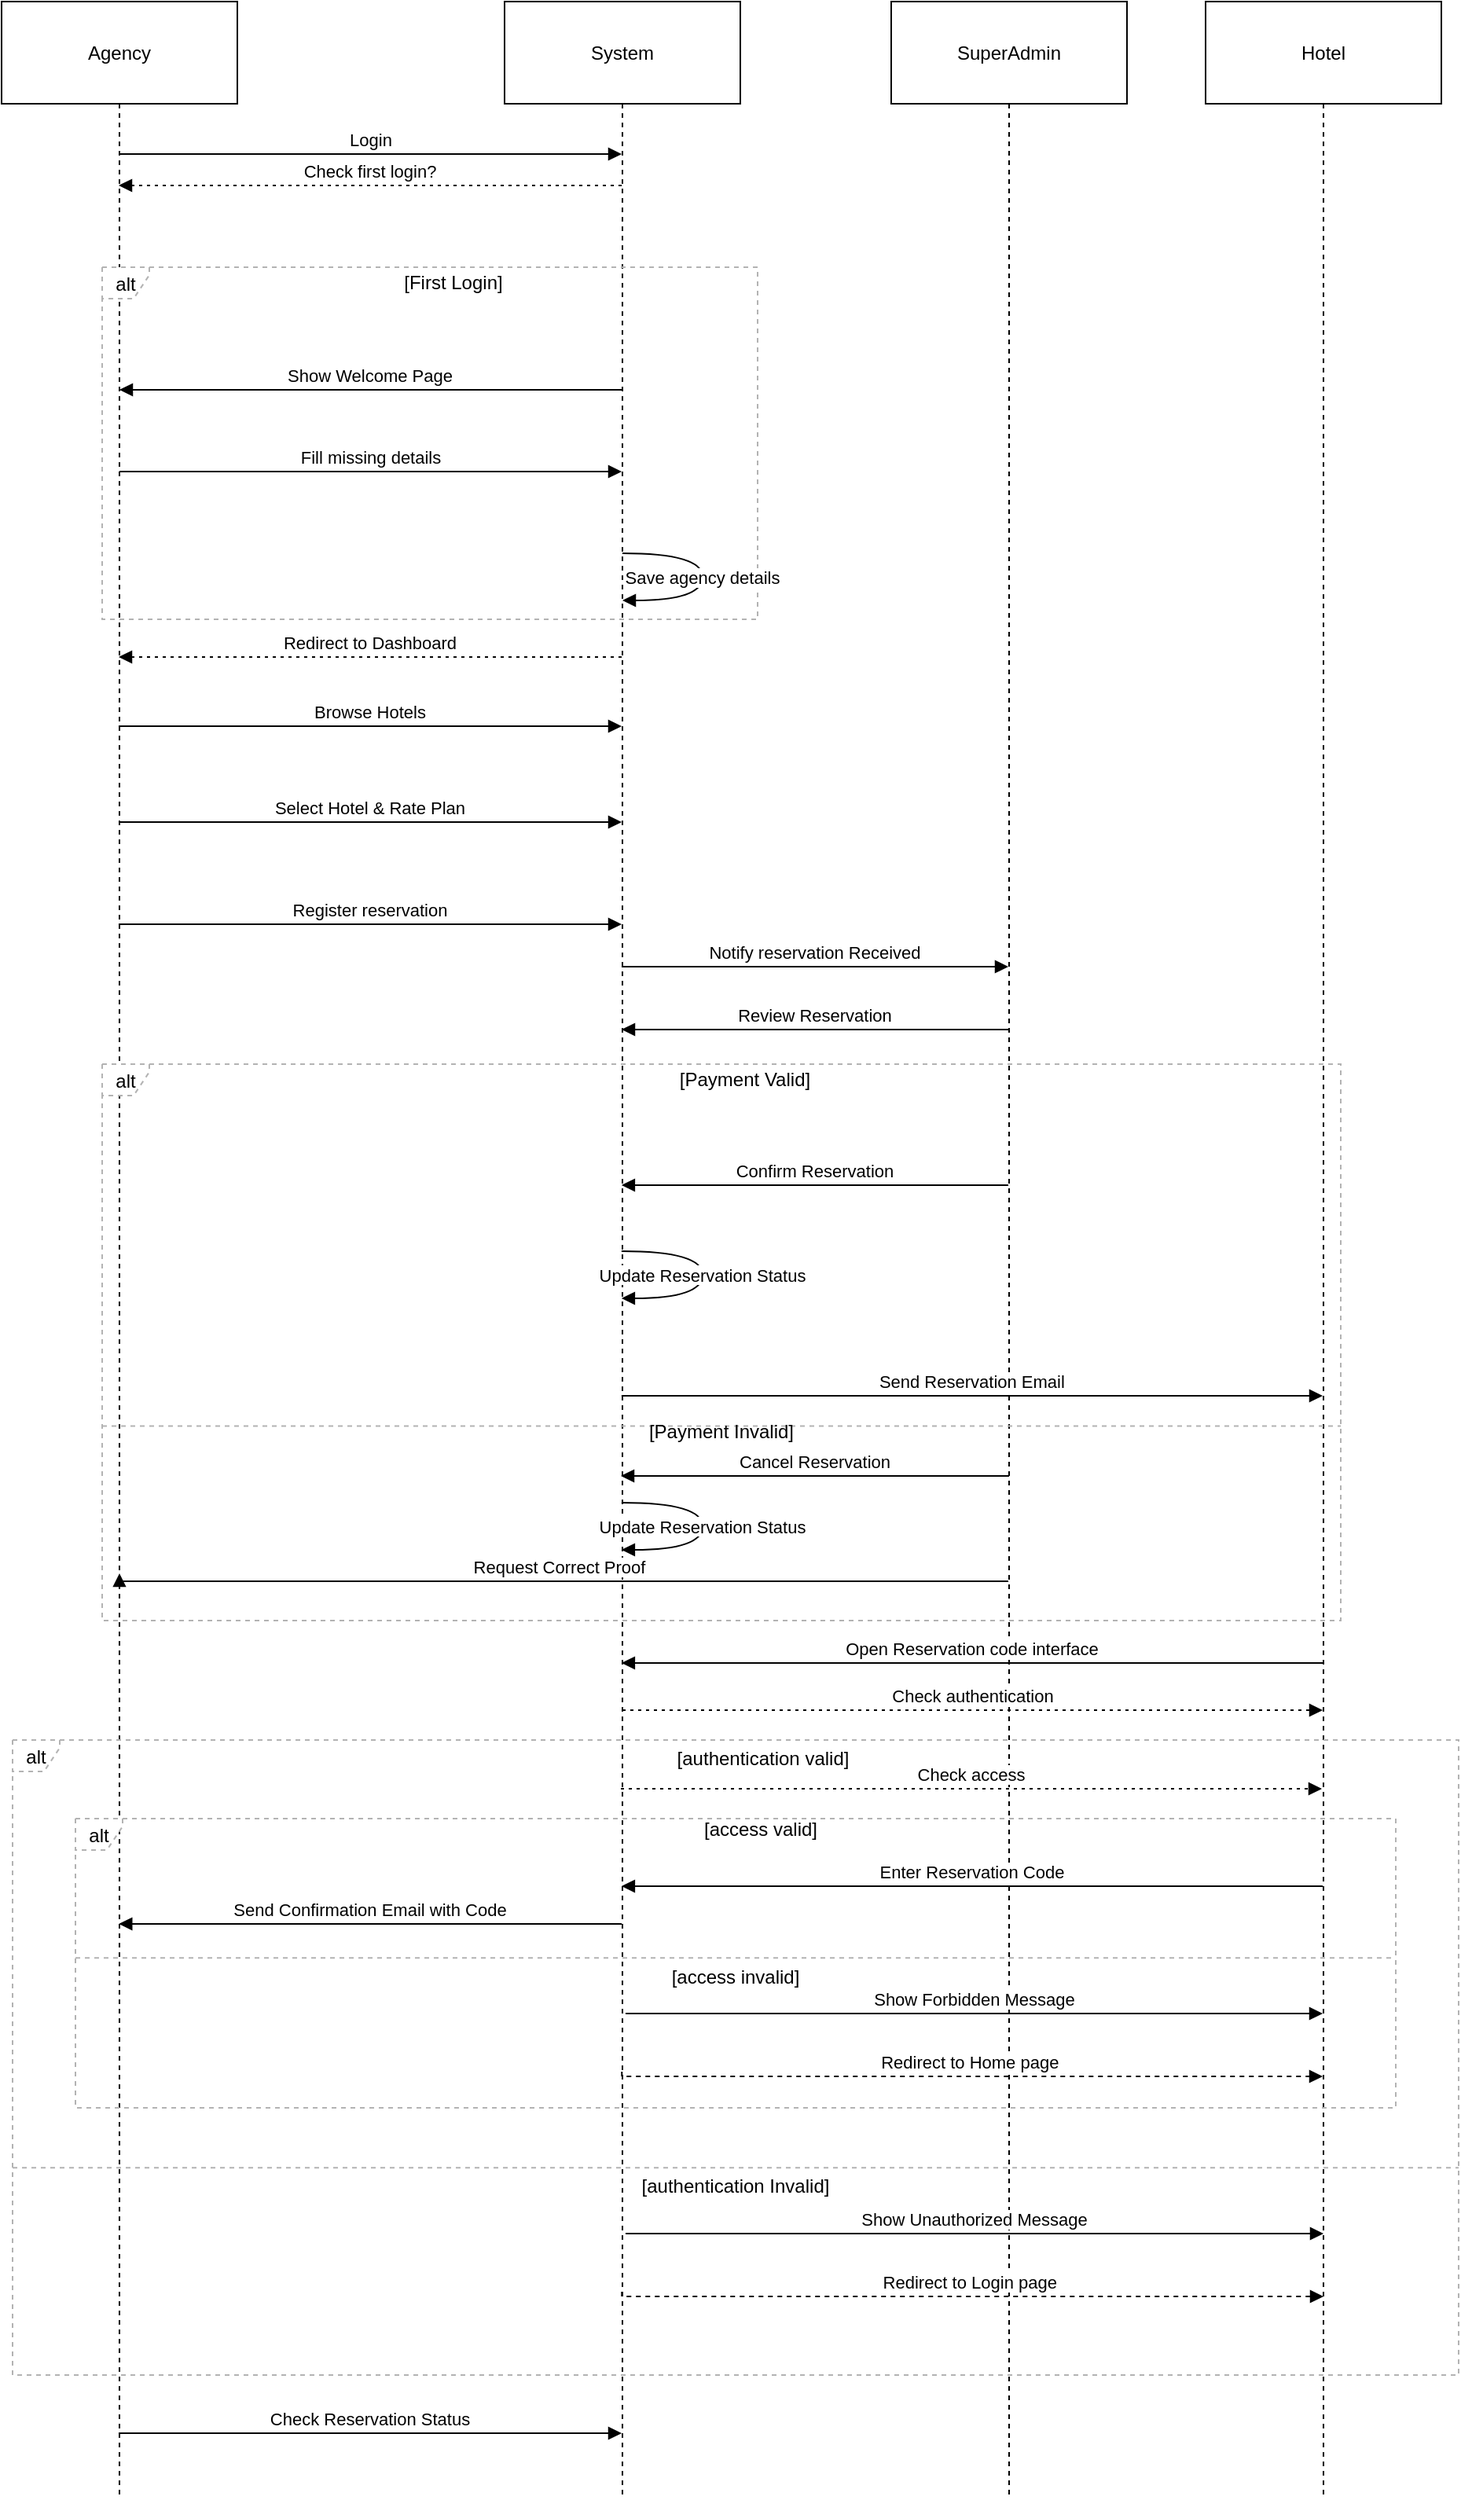 <mxfile version="26.2.8" pages="5">
  <diagram name="Page-1" id="2YBvvXClWsGukQMizWep">
    <mxGraphModel dx="2390" dy="1252" grid="1" gridSize="10" guides="1" tooltips="1" connect="1" arrows="1" fold="1" page="1" pageScale="1" pageWidth="850" pageHeight="1100" math="0" shadow="0">
      <root>
        <mxCell id="0" />
        <mxCell id="1" parent="0" />
        <mxCell id="4CpXwD7XyZUz4gk19xab-3" value="Agency" style="shape=umlLifeline;perimeter=lifelinePerimeter;whiteSpace=wrap;container=1;dropTarget=0;collapsible=0;recursiveResize=0;outlineConnect=0;portConstraint=eastwest;newEdgeStyle={&quot;edgeStyle&quot;:&quot;elbowEdgeStyle&quot;,&quot;elbow&quot;:&quot;vertical&quot;,&quot;curved&quot;:0,&quot;rounded&quot;:0};size=65;" parent="1" vertex="1">
          <mxGeometry x="73" y="370" width="150" height="1588" as="geometry" />
        </mxCell>
        <mxCell id="4CpXwD7XyZUz4gk19xab-4" value="System" style="shape=umlLifeline;perimeter=lifelinePerimeter;whiteSpace=wrap;container=1;dropTarget=0;collapsible=0;recursiveResize=0;outlineConnect=0;portConstraint=eastwest;newEdgeStyle={&quot;edgeStyle&quot;:&quot;elbowEdgeStyle&quot;,&quot;elbow&quot;:&quot;vertical&quot;,&quot;curved&quot;:0,&quot;rounded&quot;:0};size=65;" parent="1" vertex="1">
          <mxGeometry x="393" y="370" width="150" height="1588" as="geometry" />
        </mxCell>
        <mxCell id="4CpXwD7XyZUz4gk19xab-5" value="SuperAdmin" style="shape=umlLifeline;perimeter=lifelinePerimeter;whiteSpace=wrap;container=1;dropTarget=0;collapsible=0;recursiveResize=0;outlineConnect=0;portConstraint=eastwest;newEdgeStyle={&quot;edgeStyle&quot;:&quot;elbowEdgeStyle&quot;,&quot;elbow&quot;:&quot;vertical&quot;,&quot;curved&quot;:0,&quot;rounded&quot;:0};size=65;" parent="1" vertex="1">
          <mxGeometry x="639" y="370" width="150" height="1588" as="geometry" />
        </mxCell>
        <mxCell id="4CpXwD7XyZUz4gk19xab-6" value="Hotel" style="shape=umlLifeline;perimeter=lifelinePerimeter;whiteSpace=wrap;container=1;dropTarget=0;collapsible=0;recursiveResize=0;outlineConnect=0;portConstraint=eastwest;newEdgeStyle={&quot;edgeStyle&quot;:&quot;elbowEdgeStyle&quot;,&quot;elbow&quot;:&quot;vertical&quot;,&quot;curved&quot;:0,&quot;rounded&quot;:0};size=65;" parent="1" vertex="1">
          <mxGeometry x="839" y="370" width="150" height="1588" as="geometry" />
        </mxCell>
        <mxCell id="4CpXwD7XyZUz4gk19xab-8" value="alt" style="shape=umlFrame;dashed=1;pointerEvents=0;dropTarget=0;strokeColor=#B3B3B3;height=20;width=30" parent="1" vertex="1">
          <mxGeometry x="137" y="539" width="417" height="224" as="geometry" />
        </mxCell>
        <mxCell id="4CpXwD7XyZUz4gk19xab-9" value="[First Login]" style="text;strokeColor=none;fillColor=none;align=center;verticalAlign=middle;whiteSpace=wrap;" parent="4CpXwD7XyZUz4gk19xab-8" vertex="1">
          <mxGeometry x="30" width="387" height="20" as="geometry" />
        </mxCell>
        <mxCell id="4CpXwD7XyZUz4gk19xab-10" value="alt" style="shape=umlFrame;dashed=1;pointerEvents=0;dropTarget=0;strokeColor=#B3B3B3;height=20;width=30" parent="1" vertex="1">
          <mxGeometry x="137" y="1046" width="788" height="354" as="geometry" />
        </mxCell>
        <mxCell id="4CpXwD7XyZUz4gk19xab-11" value="[Payment Valid]" style="text;strokeColor=none;fillColor=none;align=center;verticalAlign=middle;whiteSpace=wrap;" parent="4CpXwD7XyZUz4gk19xab-10" vertex="1">
          <mxGeometry x="30" width="758" height="20.824" as="geometry" />
        </mxCell>
        <mxCell id="4CpXwD7XyZUz4gk19xab-12" value="[Payment Invalid]" style="shape=line;dashed=1;whiteSpace=wrap;verticalAlign=top;labelPosition=center;verticalLabelPosition=middle;align=center;strokeColor=#B3B3B3;" parent="4CpXwD7XyZUz4gk19xab-10" vertex="1">
          <mxGeometry y="220" width="788" height="20.51" as="geometry" />
        </mxCell>
        <mxCell id="4CpXwD7XyZUz4gk19xab-15" value="Login" style="verticalAlign=bottom;edgeStyle=elbowEdgeStyle;elbow=vertical;curved=0;rounded=0;endArrow=block;" parent="1" source="4CpXwD7XyZUz4gk19xab-3" target="4CpXwD7XyZUz4gk19xab-4" edge="1">
          <mxGeometry relative="1" as="geometry">
            <Array as="points">
              <mxPoint x="317" y="467" />
            </Array>
          </mxGeometry>
        </mxCell>
        <mxCell id="4CpXwD7XyZUz4gk19xab-16" value="Check first login?" style="verticalAlign=bottom;edgeStyle=elbowEdgeStyle;elbow=vertical;curved=0;rounded=0;dashed=1;dashPattern=2 3;endArrow=block;" parent="1" edge="1">
          <mxGeometry relative="1" as="geometry">
            <Array as="points">
              <mxPoint x="320" y="487" />
            </Array>
            <mxPoint x="467.5" y="487" as="sourcePoint" />
            <mxPoint x="147.5" y="487" as="targetPoint" />
          </mxGeometry>
        </mxCell>
        <mxCell id="4CpXwD7XyZUz4gk19xab-17" value="Show Welcome Page" style="verticalAlign=bottom;edgeStyle=elbowEdgeStyle;elbow=vertical;curved=0;rounded=0;endArrow=block;" parent="1" source="4CpXwD7XyZUz4gk19xab-4" target="4CpXwD7XyZUz4gk19xab-3" edge="1">
          <mxGeometry relative="1" as="geometry">
            <Array as="points">
              <mxPoint x="320" y="617" />
            </Array>
          </mxGeometry>
        </mxCell>
        <mxCell id="4CpXwD7XyZUz4gk19xab-18" value="Fill missing details" style="verticalAlign=bottom;edgeStyle=elbowEdgeStyle;elbow=vertical;curved=0;rounded=0;endArrow=block;" parent="1" source="4CpXwD7XyZUz4gk19xab-3" target="4CpXwD7XyZUz4gk19xab-4" edge="1">
          <mxGeometry relative="1" as="geometry">
            <Array as="points">
              <mxPoint x="317" y="669" />
            </Array>
          </mxGeometry>
        </mxCell>
        <mxCell id="4CpXwD7XyZUz4gk19xab-19" value="Save agency details" style="curved=1;endArrow=block;rounded=0;" parent="1" source="4CpXwD7XyZUz4gk19xab-4" target="4CpXwD7XyZUz4gk19xab-4" edge="1">
          <mxGeometry relative="1" as="geometry">
            <Array as="points">
              <mxPoint x="519" y="721" />
              <mxPoint x="519" y="751" />
            </Array>
          </mxGeometry>
        </mxCell>
        <mxCell id="4CpXwD7XyZUz4gk19xab-20" value="Redirect to Dashboard" style="verticalAlign=bottom;edgeStyle=elbowEdgeStyle;elbow=vertical;curved=0;rounded=0;dashed=1;dashPattern=2 3;endArrow=block;" parent="1" edge="1">
          <mxGeometry relative="1" as="geometry">
            <Array as="points">
              <mxPoint x="320" y="787" />
            </Array>
            <mxPoint x="467.5" y="787" as="sourcePoint" />
            <mxPoint x="147.5" y="787" as="targetPoint" />
          </mxGeometry>
        </mxCell>
        <mxCell id="4CpXwD7XyZUz4gk19xab-21" value="Browse Hotels" style="verticalAlign=bottom;edgeStyle=elbowEdgeStyle;elbow=vertical;curved=0;rounded=0;endArrow=block;" parent="1" edge="1">
          <mxGeometry relative="1" as="geometry">
            <Array as="points">
              <mxPoint x="317" y="831" />
            </Array>
            <mxPoint x="147.5" y="831" as="sourcePoint" />
            <mxPoint x="467.5" y="831" as="targetPoint" />
          </mxGeometry>
        </mxCell>
        <mxCell id="4CpXwD7XyZUz4gk19xab-22" value="Select Hotel &amp; Rate Plan" style="verticalAlign=bottom;edgeStyle=elbowEdgeStyle;elbow=vertical;curved=0;rounded=0;endArrow=block;" parent="1" edge="1">
          <mxGeometry relative="1" as="geometry">
            <Array as="points">
              <mxPoint x="317" y="892" />
            </Array>
            <mxPoint x="147.5" y="892" as="sourcePoint" />
            <mxPoint x="467.5" y="892" as="targetPoint" />
          </mxGeometry>
        </mxCell>
        <mxCell id="4CpXwD7XyZUz4gk19xab-24" value="Register reservation" style="verticalAlign=bottom;edgeStyle=elbowEdgeStyle;elbow=vertical;curved=0;rounded=0;endArrow=block;" parent="1" edge="1">
          <mxGeometry relative="1" as="geometry">
            <Array as="points">
              <mxPoint x="317" y="957" />
            </Array>
            <mxPoint x="147.5" y="957" as="sourcePoint" />
            <mxPoint x="467.5" y="957" as="targetPoint" />
          </mxGeometry>
        </mxCell>
        <mxCell id="4CpXwD7XyZUz4gk19xab-25" value="Notify reservation Received" style="verticalAlign=bottom;edgeStyle=elbowEdgeStyle;elbow=vertical;curved=0;rounded=0;endArrow=block;" parent="1" edge="1">
          <mxGeometry relative="1" as="geometry">
            <Array as="points">
              <mxPoint x="600" y="984" />
            </Array>
            <mxPoint x="467.5" y="984" as="sourcePoint" />
            <mxPoint x="713.5" y="984" as="targetPoint" />
          </mxGeometry>
        </mxCell>
        <mxCell id="4CpXwD7XyZUz4gk19xab-26" value="Review Reservation" style="verticalAlign=bottom;edgeStyle=elbowEdgeStyle;elbow=vertical;curved=0;rounded=0;endArrow=block;" parent="1" edge="1">
          <mxGeometry relative="1" as="geometry">
            <Array as="points">
              <mxPoint x="603" y="1024" />
            </Array>
            <mxPoint x="713.5" y="1024" as="sourcePoint" />
            <mxPoint x="467.5" y="1024" as="targetPoint" />
          </mxGeometry>
        </mxCell>
        <mxCell id="4CpXwD7XyZUz4gk19xab-27" value="Confirm Reservation" style="verticalAlign=bottom;edgeStyle=elbowEdgeStyle;elbow=vertical;curved=0;rounded=0;endArrow=block;" parent="1" edge="1">
          <mxGeometry relative="1" as="geometry">
            <Array as="points">
              <mxPoint x="603" y="1123" />
            </Array>
            <mxPoint x="713.5" y="1123" as="sourcePoint" />
            <mxPoint x="467.447" y="1123" as="targetPoint" />
          </mxGeometry>
        </mxCell>
        <mxCell id="4CpXwD7XyZUz4gk19xab-28" value="Update Reservation Status" style="curved=1;endArrow=block;rounded=0;" parent="1" edge="1">
          <mxGeometry relative="1" as="geometry">
            <Array as="points">
              <mxPoint x="519" y="1165" />
              <mxPoint x="519" y="1195" />
            </Array>
            <mxPoint x="467.447" y="1165" as="sourcePoint" />
            <mxPoint x="467.447" y="1195" as="targetPoint" />
          </mxGeometry>
        </mxCell>
        <mxCell id="4CpXwD7XyZUz4gk19xab-29" value="Send Reservation Email" style="verticalAlign=bottom;edgeStyle=elbowEdgeStyle;elbow=vertical;curved=0;rounded=0;endArrow=block;" parent="1" edge="1">
          <mxGeometry relative="1" as="geometry">
            <Array as="points">
              <mxPoint x="700" y="1257" />
            </Array>
            <mxPoint x="467.447" y="1257" as="sourcePoint" />
            <mxPoint x="913.5" y="1257" as="targetPoint" />
          </mxGeometry>
        </mxCell>
        <mxCell id="4CpXwD7XyZUz4gk19xab-30" value="Request Correct Proof" style="verticalAlign=bottom;edgeStyle=elbowEdgeStyle;elbow=vertical;curved=0;rounded=0;endArrow=block;" parent="1" edge="1">
          <mxGeometry relative="1" as="geometry">
            <Array as="points">
              <mxPoint x="443" y="1375" />
            </Array>
            <mxPoint x="713.5" y="1375" as="sourcePoint" />
            <mxPoint x="148" y="1370" as="targetPoint" />
          </mxGeometry>
        </mxCell>
        <mxCell id="4CpXwD7XyZUz4gk19xab-31" value="Open Reservation code interface" style="verticalAlign=bottom;edgeStyle=elbowEdgeStyle;elbow=vertical;curved=0;rounded=0;endArrow=block;" parent="1" edge="1">
          <mxGeometry relative="1" as="geometry">
            <Array as="points">
              <mxPoint x="703" y="1427" />
            </Array>
            <mxPoint x="913.5" y="1427" as="sourcePoint" />
            <mxPoint x="467.447" y="1427" as="targetPoint" />
          </mxGeometry>
        </mxCell>
        <mxCell id="4CpXwD7XyZUz4gk19xab-32" value="Enter Reservation Code" style="verticalAlign=bottom;edgeStyle=elbowEdgeStyle;elbow=vertical;curved=0;rounded=0;endArrow=block;" parent="1" edge="1">
          <mxGeometry relative="1" as="geometry">
            <Array as="points">
              <mxPoint x="703" y="1569" />
            </Array>
            <mxPoint x="913.5" y="1569" as="sourcePoint" />
            <mxPoint x="467.447" y="1569" as="targetPoint" />
          </mxGeometry>
        </mxCell>
        <mxCell id="4CpXwD7XyZUz4gk19xab-34" value="Send Confirmation Email with Code" style="verticalAlign=bottom;edgeStyle=elbowEdgeStyle;elbow=vertical;curved=0;rounded=0;endArrow=block;" parent="1" edge="1">
          <mxGeometry relative="1" as="geometry">
            <Array as="points">
              <mxPoint x="320" y="1593" />
            </Array>
            <mxPoint x="467.5" y="1593" as="sourcePoint" />
            <mxPoint x="147.63" y="1593" as="targetPoint" />
          </mxGeometry>
        </mxCell>
        <mxCell id="dnW2ma6gteRVVmG-9UX6-1" value="Cancel Reservation" style="verticalAlign=bottom;edgeStyle=elbowEdgeStyle;elbow=vertical;curved=0;rounded=0;endArrow=block;" edge="1" parent="1">
          <mxGeometry relative="1" as="geometry">
            <Array as="points">
              <mxPoint x="603" y="1308" />
            </Array>
            <mxPoint x="714" y="1308" as="sourcePoint" />
            <mxPoint x="467" y="1308" as="targetPoint" />
          </mxGeometry>
        </mxCell>
        <mxCell id="dnW2ma6gteRVVmG-9UX6-2" value="Check Reservation Status" style="verticalAlign=bottom;edgeStyle=elbowEdgeStyle;elbow=vertical;curved=0;rounded=0;endArrow=block;" edge="1" parent="1">
          <mxGeometry relative="1" as="geometry">
            <Array as="points">
              <mxPoint x="317" y="1917" />
            </Array>
            <mxPoint x="147.5" y="1917" as="sourcePoint" />
            <mxPoint x="467.5" y="1917" as="targetPoint" />
          </mxGeometry>
        </mxCell>
        <mxCell id="dnW2ma6gteRVVmG-9UX6-3" value="Update Reservation Status" style="curved=1;endArrow=block;rounded=0;" edge="1" parent="1">
          <mxGeometry relative="1" as="geometry">
            <Array as="points">
              <mxPoint x="519" y="1325" />
              <mxPoint x="519" y="1355" />
            </Array>
            <mxPoint x="467.447" y="1325" as="sourcePoint" />
            <mxPoint x="467.447" y="1355" as="targetPoint" />
          </mxGeometry>
        </mxCell>
        <mxCell id="dnW2ma6gteRVVmG-9UX6-5" value="Check authentication" style="verticalAlign=bottom;edgeStyle=elbowEdgeStyle;elbow=vertical;curved=0;rounded=0;dashed=1;dashPattern=2 3;endArrow=block;" edge="1" parent="1" source="4CpXwD7XyZUz4gk19xab-4" target="4CpXwD7XyZUz4gk19xab-6">
          <mxGeometry relative="1" as="geometry">
            <Array as="points">
              <mxPoint x="640" y="1457" />
            </Array>
            <mxPoint x="787.5" y="1457" as="sourcePoint" />
            <mxPoint x="467.5" y="1457" as="targetPoint" />
          </mxGeometry>
        </mxCell>
        <mxCell id="dnW2ma6gteRVVmG-9UX6-13" value="alt" style="shape=umlFrame;dashed=1;pointerEvents=0;dropTarget=0;strokeColor=#B3B3B3;height=20;width=30" vertex="1" parent="1">
          <mxGeometry x="80" y="1476" width="920" height="404" as="geometry" />
        </mxCell>
        <mxCell id="dnW2ma6gteRVVmG-9UX6-14" value="[authentication valid]" style="text;strokeColor=none;fillColor=none;align=center;verticalAlign=middle;whiteSpace=wrap;" vertex="1" parent="dnW2ma6gteRVVmG-9UX6-13">
          <mxGeometry x="35.025" width="884.975" height="23.765" as="geometry" />
        </mxCell>
        <mxCell id="dnW2ma6gteRVVmG-9UX6-15" value="[authentication Invalid]" style="shape=line;dashed=1;whiteSpace=wrap;verticalAlign=top;labelPosition=center;verticalLabelPosition=middle;align=center;strokeColor=#B3B3B3;" vertex="1" parent="dnW2ma6gteRVVmG-9UX6-13">
          <mxGeometry y="269.729" width="920" height="4.753" as="geometry" />
        </mxCell>
        <mxCell id="dnW2ma6gteRVVmG-9UX6-16" value="Check access" style="verticalAlign=bottom;edgeStyle=elbowEdgeStyle;elbow=vertical;curved=0;rounded=0;dashed=1;dashPattern=2 3;endArrow=block;" edge="1" parent="1">
          <mxGeometry relative="1" as="geometry">
            <Array as="points">
              <mxPoint x="639" y="1507" />
            </Array>
            <mxPoint x="467" y="1507" as="sourcePoint" />
            <mxPoint x="913" y="1507" as="targetPoint" />
          </mxGeometry>
        </mxCell>
        <mxCell id="dnW2ma6gteRVVmG-9UX6-17" value="alt" style="shape=umlFrame;dashed=1;pointerEvents=0;dropTarget=0;strokeColor=#B3B3B3;height=20;width=30" vertex="1" parent="1">
          <mxGeometry x="120" y="1526" width="840" height="184" as="geometry" />
        </mxCell>
        <mxCell id="dnW2ma6gteRVVmG-9UX6-18" value="[access valid]" style="text;strokeColor=none;fillColor=none;align=center;verticalAlign=middle;whiteSpace=wrap;" vertex="1" parent="dnW2ma6gteRVVmG-9UX6-17">
          <mxGeometry x="31.98" width="808.02" height="14.384" as="geometry" />
        </mxCell>
        <mxCell id="dnW2ma6gteRVVmG-9UX6-19" value="[access invalid]" style="shape=line;dashed=1;whiteSpace=wrap;verticalAlign=top;labelPosition=center;verticalLabelPosition=middle;align=center;strokeColor=#B3B3B3;" vertex="1" parent="dnW2ma6gteRVVmG-9UX6-17">
          <mxGeometry y="87.158" width="840" height="2.872" as="geometry" />
        </mxCell>
        <mxCell id="dnW2ma6gteRVVmG-9UX6-21" value="Show Forbidden Message" style="verticalAlign=bottom;edgeStyle=elbowEdgeStyle;elbow=vertical;curved=0;rounded=0;endArrow=block;" edge="1" parent="1" target="4CpXwD7XyZUz4gk19xab-6">
          <mxGeometry relative="1" as="geometry">
            <Array as="points" />
            <mxPoint x="470" y="1650" as="sourcePoint" />
            <mxPoint x="910" y="1650" as="targetPoint" />
          </mxGeometry>
        </mxCell>
        <mxCell id="dnW2ma6gteRVVmG-9UX6-22" value="Redirect to Home page" style="verticalAlign=bottom;edgeStyle=elbowEdgeStyle;elbow=vertical;curved=0;rounded=0;endArrow=block;dashed=1;" edge="1" parent="1" target="4CpXwD7XyZUz4gk19xab-6">
          <mxGeometry relative="1" as="geometry">
            <Array as="points">
              <mxPoint x="910" y="1690" />
            </Array>
            <mxPoint x="467.63" y="1687" as="sourcePoint" />
            <mxPoint x="900" y="1690" as="targetPoint" />
          </mxGeometry>
        </mxCell>
        <mxCell id="dnW2ma6gteRVVmG-9UX6-24" value="Show Unauthorized Message" style="verticalAlign=bottom;edgeStyle=elbowEdgeStyle;elbow=vertical;curved=0;rounded=0;endArrow=block;" edge="1" parent="1">
          <mxGeometry relative="1" as="geometry">
            <Array as="points" />
            <mxPoint x="470" y="1790" as="sourcePoint" />
            <mxPoint x="914" y="1790" as="targetPoint" />
          </mxGeometry>
        </mxCell>
        <mxCell id="dnW2ma6gteRVVmG-9UX6-25" value="Redirect to Login page" style="verticalAlign=bottom;edgeStyle=elbowEdgeStyle;elbow=vertical;curved=0;rounded=0;endArrow=block;dashed=1;" edge="1" parent="1">
          <mxGeometry relative="1" as="geometry">
            <Array as="points">
              <mxPoint x="910" y="1830" />
            </Array>
            <mxPoint x="467.63" y="1827" as="sourcePoint" />
            <mxPoint x="914" y="1830" as="targetPoint" />
          </mxGeometry>
        </mxCell>
      </root>
    </mxGraphModel>
  </diagram>
  <diagram id="t-nWvwqjU5VBb9gti7Qr" name="Page-2">
    <mxGraphModel dx="2868" dy="1502" grid="1" gridSize="10" guides="1" tooltips="1" connect="1" arrows="1" fold="1" page="1" pageScale="1" pageWidth="850" pageHeight="1100" math="0" shadow="0">
      <root>
        <mxCell id="0" />
        <mxCell id="1" parent="0" />
        <mxCell id="JjcVQ5xTZ-eNesYEn0ly-1" value="Agency" style="shape=umlLifeline;perimeter=lifelinePerimeter;whiteSpace=wrap;container=1;dropTarget=0;collapsible=0;recursiveResize=0;outlineConnect=0;portConstraint=eastwest;newEdgeStyle={&quot;edgeStyle&quot;:&quot;elbowEdgeStyle&quot;,&quot;elbow&quot;:&quot;vertical&quot;,&quot;curved&quot;:0,&quot;rounded&quot;:0};size=65;" vertex="1" parent="1">
          <mxGeometry x="20" y="20" width="150" height="2723" as="geometry" />
        </mxCell>
        <mxCell id="JjcVQ5xTZ-eNesYEn0ly-2" value="AgencyDashboard" style="shape=umlLifeline;perimeter=lifelinePerimeter;whiteSpace=wrap;container=1;dropTarget=0;collapsible=0;recursiveResize=0;outlineConnect=0;portConstraint=eastwest;newEdgeStyle={&quot;edgeStyle&quot;:&quot;elbowEdgeStyle&quot;,&quot;elbow&quot;:&quot;vertical&quot;,&quot;curved&quot;:0,&quot;rounded&quot;:0};size=65;" vertex="1" parent="1">
          <mxGeometry x="352" y="20" width="150" height="2723" as="geometry" />
        </mxCell>
        <mxCell id="JjcVQ5xTZ-eNesYEn0ly-3" value="SuperAdmin" style="shape=umlLifeline;perimeter=lifelinePerimeter;whiteSpace=wrap;container=1;dropTarget=0;collapsible=0;recursiveResize=0;outlineConnect=0;portConstraint=eastwest;newEdgeStyle={&quot;edgeStyle&quot;:&quot;elbowEdgeStyle&quot;,&quot;elbow&quot;:&quot;vertical&quot;,&quot;curved&quot;:0,&quot;rounded&quot;:0};size=65;" vertex="1" parent="1">
          <mxGeometry x="552" y="20" width="150" height="2723" as="geometry" />
        </mxCell>
        <mxCell id="JjcVQ5xTZ-eNesYEn0ly-4" value="AdminDashboard" style="shape=umlLifeline;perimeter=lifelinePerimeter;whiteSpace=wrap;container=1;dropTarget=0;collapsible=0;recursiveResize=0;outlineConnect=0;portConstraint=eastwest;newEdgeStyle={&quot;edgeStyle&quot;:&quot;elbowEdgeStyle&quot;,&quot;elbow&quot;:&quot;vertical&quot;,&quot;curved&quot;:0,&quot;rounded&quot;:0};size=65;" vertex="1" parent="1">
          <mxGeometry x="837" y="20" width="150" height="2723" as="geometry" />
        </mxCell>
        <mxCell id="JjcVQ5xTZ-eNesYEn0ly-5" value="Hotel" style="shape=umlLifeline;perimeter=lifelinePerimeter;whiteSpace=wrap;container=1;dropTarget=0;collapsible=0;recursiveResize=0;outlineConnect=0;portConstraint=eastwest;newEdgeStyle={&quot;edgeStyle&quot;:&quot;elbowEdgeStyle&quot;,&quot;elbow&quot;:&quot;vertical&quot;,&quot;curved&quot;:0,&quot;rounded&quot;:0};size=65;" vertex="1" parent="1">
          <mxGeometry x="1037" y="20" width="150" height="2723" as="geometry" />
        </mxCell>
        <mxCell id="JjcVQ5xTZ-eNesYEn0ly-6" value="HotelDashboard" style="shape=umlLifeline;perimeter=lifelinePerimeter;whiteSpace=wrap;container=1;dropTarget=0;collapsible=0;recursiveResize=0;outlineConnect=0;portConstraint=eastwest;newEdgeStyle={&quot;edgeStyle&quot;:&quot;elbowEdgeStyle&quot;,&quot;elbow&quot;:&quot;vertical&quot;,&quot;curved&quot;:0,&quot;rounded&quot;:0};size=65;" vertex="1" parent="1">
          <mxGeometry x="1409" y="20" width="150" height="2723" as="geometry" />
        </mxCell>
        <mxCell id="JjcVQ5xTZ-eNesYEn0ly-7" value="EmailService" style="shape=umlLifeline;perimeter=lifelinePerimeter;whiteSpace=wrap;container=1;dropTarget=0;collapsible=0;recursiveResize=0;outlineConnect=0;portConstraint=eastwest;newEdgeStyle={&quot;edgeStyle&quot;:&quot;elbowEdgeStyle&quot;,&quot;elbow&quot;:&quot;vertical&quot;,&quot;curved&quot;:0,&quot;rounded&quot;:0};size=65;" vertex="1" parent="1">
          <mxGeometry x="1694" y="20" width="150" height="2723" as="geometry" />
        </mxCell>
        <mxCell id="JjcVQ5xTZ-eNesYEn0ly-8" value="PaymentVerification" style="shape=umlLifeline;perimeter=lifelinePerimeter;whiteSpace=wrap;container=1;dropTarget=0;collapsible=0;recursiveResize=0;outlineConnect=0;portConstraint=eastwest;newEdgeStyle={&quot;edgeStyle&quot;:&quot;elbowEdgeStyle&quot;,&quot;elbow&quot;:&quot;vertical&quot;,&quot;curved&quot;:0,&quot;rounded&quot;:0};size=65;" vertex="1" parent="1">
          <mxGeometry x="1894" y="20" width="160" height="2723" as="geometry" />
        </mxCell>
        <mxCell id="JjcVQ5xTZ-eNesYEn0ly-9" value="Database" style="shape=umlLifeline;perimeter=lifelinePerimeter;whiteSpace=wrap;container=1;dropTarget=0;collapsible=0;recursiveResize=0;outlineConnect=0;portConstraint=eastwest;newEdgeStyle={&quot;edgeStyle&quot;:&quot;elbowEdgeStyle&quot;,&quot;elbow&quot;:&quot;vertical&quot;,&quot;curved&quot;:0,&quot;rounded&quot;:0};size=65;" vertex="1" parent="1">
          <mxGeometry x="2104" y="20" width="150" height="2723" as="geometry" />
        </mxCell>
        <mxCell id="JjcVQ5xTZ-eNesYEn0ly-10" value="Login (First Time)" style="verticalAlign=bottom;edgeStyle=elbowEdgeStyle;elbow=vertical;curved=0;rounded=0;endArrow=block;" edge="1" parent="1" source="JjcVQ5xTZ-eNesYEn0ly-1" target="JjcVQ5xTZ-eNesYEn0ly-2">
          <mxGeometry relative="1" as="geometry">
            <Array as="points">
              <mxPoint x="270" y="176" />
            </Array>
          </mxGeometry>
        </mxCell>
        <mxCell id="JjcVQ5xTZ-eNesYEn0ly-11" value="Display Welcome Page" style="curved=1;endArrow=block;rounded=0;" edge="1" parent="1" source="JjcVQ5xTZ-eNesYEn0ly-2" target="JjcVQ5xTZ-eNesYEn0ly-2">
          <mxGeometry relative="1" as="geometry">
            <Array as="points">
              <mxPoint x="478" y="228" />
              <mxPoint x="478" y="258" />
            </Array>
          </mxGeometry>
        </mxCell>
        <mxCell id="JjcVQ5xTZ-eNesYEn0ly-12" value="Submit Agency Details" style="verticalAlign=bottom;edgeStyle=elbowEdgeStyle;elbow=vertical;curved=0;rounded=0;endArrow=block;" edge="1" parent="1" source="JjcVQ5xTZ-eNesYEn0ly-1" target="JjcVQ5xTZ-eNesYEn0ly-2">
          <mxGeometry relative="1" as="geometry">
            <Array as="points">
              <mxPoint x="270" y="310" />
            </Array>
          </mxGeometry>
        </mxCell>
        <mxCell id="JjcVQ5xTZ-eNesYEn0ly-13" value="Save Agency Profile" style="verticalAlign=bottom;edgeStyle=elbowEdgeStyle;elbow=vertical;curved=0;rounded=0;endArrow=block;" edge="1" parent="1" source="JjcVQ5xTZ-eNesYEn0ly-2" target="JjcVQ5xTZ-eNesYEn0ly-9">
          <mxGeometry relative="1" as="geometry">
            <Array as="points">
              <mxPoint x="1312" y="362" />
            </Array>
          </mxGeometry>
        </mxCell>
        <mxCell id="JjcVQ5xTZ-eNesYEn0ly-14" value="Confirm Save" style="verticalAlign=bottom;edgeStyle=elbowEdgeStyle;elbow=vertical;curved=0;rounded=0;dashed=1;dashPattern=2 3;endArrow=block;" edge="1" parent="1" source="JjcVQ5xTZ-eNesYEn0ly-9" target="JjcVQ5xTZ-eNesYEn0ly-2">
          <mxGeometry relative="1" as="geometry">
            <Array as="points">
              <mxPoint x="1315" y="414" />
            </Array>
          </mxGeometry>
        </mxCell>
        <mxCell id="JjcVQ5xTZ-eNesYEn0ly-15" value="Show Agency Dashboard" style="verticalAlign=bottom;edgeStyle=elbowEdgeStyle;elbow=vertical;curved=0;rounded=0;dashed=1;dashPattern=2 3;endArrow=block;" edge="1" parent="1" source="JjcVQ5xTZ-eNesYEn0ly-2" target="JjcVQ5xTZ-eNesYEn0ly-1">
          <mxGeometry relative="1" as="geometry">
            <Array as="points">
              <mxPoint x="273" y="466" />
            </Array>
          </mxGeometry>
        </mxCell>
        <mxCell id="JjcVQ5xTZ-eNesYEn0ly-16" value="Browse Available Hotels" style="verticalAlign=bottom;edgeStyle=elbowEdgeStyle;elbow=vertical;curved=0;rounded=0;endArrow=block;" edge="1" parent="1" source="JjcVQ5xTZ-eNesYEn0ly-1" target="JjcVQ5xTZ-eNesYEn0ly-2">
          <mxGeometry relative="1" as="geometry">
            <Array as="points">
              <mxPoint x="270" y="567" />
            </Array>
          </mxGeometry>
        </mxCell>
        <mxCell id="JjcVQ5xTZ-eNesYEn0ly-17" value="Query Hotels List" style="verticalAlign=bottom;edgeStyle=elbowEdgeStyle;elbow=vertical;curved=0;rounded=0;endArrow=block;" edge="1" parent="1" source="JjcVQ5xTZ-eNesYEn0ly-2" target="JjcVQ5xTZ-eNesYEn0ly-9">
          <mxGeometry relative="1" as="geometry">
            <Array as="points">
              <mxPoint x="1312" y="619" />
            </Array>
          </mxGeometry>
        </mxCell>
        <mxCell id="JjcVQ5xTZ-eNesYEn0ly-18" value="Return Hotels Data" style="verticalAlign=bottom;edgeStyle=elbowEdgeStyle;elbow=vertical;curved=0;rounded=0;dashed=1;dashPattern=2 3;endArrow=block;" edge="1" parent="1" source="JjcVQ5xTZ-eNesYEn0ly-9" target="JjcVQ5xTZ-eNesYEn0ly-2">
          <mxGeometry relative="1" as="geometry">
            <Array as="points">
              <mxPoint x="1315" y="671" />
            </Array>
          </mxGeometry>
        </mxCell>
        <mxCell id="JjcVQ5xTZ-eNesYEn0ly-19" value="Select Hotel" style="verticalAlign=bottom;edgeStyle=elbowEdgeStyle;elbow=vertical;curved=0;rounded=0;endArrow=block;" edge="1" parent="1" source="JjcVQ5xTZ-eNesYEn0ly-1" target="JjcVQ5xTZ-eNesYEn0ly-2">
          <mxGeometry relative="1" as="geometry">
            <Array as="points">
              <mxPoint x="270" y="723" />
            </Array>
          </mxGeometry>
        </mxCell>
        <mxCell id="JjcVQ5xTZ-eNesYEn0ly-20" value="Query Hotel Details &amp; Rate Plans" style="verticalAlign=bottom;edgeStyle=elbowEdgeStyle;elbow=vertical;curved=0;rounded=0;endArrow=block;" edge="1" parent="1" source="JjcVQ5xTZ-eNesYEn0ly-2" target="JjcVQ5xTZ-eNesYEn0ly-9">
          <mxGeometry relative="1" as="geometry">
            <Array as="points">
              <mxPoint x="1312" y="775" />
            </Array>
          </mxGeometry>
        </mxCell>
        <mxCell id="JjcVQ5xTZ-eNesYEn0ly-21" value="Return Rate Plans &amp; Availability" style="verticalAlign=bottom;edgeStyle=elbowEdgeStyle;elbow=vertical;curved=0;rounded=0;dashed=1;dashPattern=2 3;endArrow=block;" edge="1" parent="1" source="JjcVQ5xTZ-eNesYEn0ly-9" target="JjcVQ5xTZ-eNesYEn0ly-2">
          <mxGeometry relative="1" as="geometry">
            <Array as="points">
              <mxPoint x="1315" y="827" />
            </Array>
          </mxGeometry>
        </mxCell>
        <mxCell id="JjcVQ5xTZ-eNesYEn0ly-22" value="Select Rate Plan" style="verticalAlign=bottom;edgeStyle=elbowEdgeStyle;elbow=vertical;curved=0;rounded=0;endArrow=block;" edge="1" parent="1" source="JjcVQ5xTZ-eNesYEn0ly-1" target="JjcVQ5xTZ-eNesYEn0ly-2">
          <mxGeometry relative="1" as="geometry">
            <Array as="points">
              <mxPoint x="270" y="879" />
            </Array>
          </mxGeometry>
        </mxCell>
        <mxCell id="JjcVQ5xTZ-eNesYEn0ly-23" value="Make Bank Transfer to System Owner" style="verticalAlign=bottom;edgeStyle=elbowEdgeStyle;elbow=vertical;curved=0;rounded=0;endArrow=block;" edge="1" parent="1" source="JjcVQ5xTZ-eNesYEn0ly-1" target="JjcVQ5xTZ-eNesYEn0ly-8">
          <mxGeometry relative="1" as="geometry">
            <Array as="points">
              <mxPoint x="1043" y="931" />
            </Array>
          </mxGeometry>
        </mxCell>
        <mxCell id="JjcVQ5xTZ-eNesYEn0ly-24" value="Create Reservation Request" style="verticalAlign=bottom;edgeStyle=elbowEdgeStyle;elbow=vertical;curved=0;rounded=0;endArrow=block;" edge="1" parent="1" source="JjcVQ5xTZ-eNesYEn0ly-1" target="JjcVQ5xTZ-eNesYEn0ly-2">
          <mxGeometry relative="1" as="geometry">
            <Array as="points">
              <mxPoint x="270" y="983" />
            </Array>
          </mxGeometry>
        </mxCell>
        <mxCell id="JjcVQ5xTZ-eNesYEn0ly-25" value="Upload Payment Proof" style="verticalAlign=bottom;edgeStyle=elbowEdgeStyle;elbow=vertical;curved=0;rounded=0;endArrow=block;" edge="1" parent="1" source="JjcVQ5xTZ-eNesYEn0ly-1" target="JjcVQ5xTZ-eNesYEn0ly-2">
          <mxGeometry relative="1" as="geometry">
            <Array as="points">
              <mxPoint x="270" y="1035" />
            </Array>
          </mxGeometry>
        </mxCell>
        <mxCell id="JjcVQ5xTZ-eNesYEn0ly-26" value="Save Reservation &amp; Payment Info" style="verticalAlign=bottom;edgeStyle=elbowEdgeStyle;elbow=vertical;curved=0;rounded=0;endArrow=block;" edge="1" parent="1" source="JjcVQ5xTZ-eNesYEn0ly-2" target="JjcVQ5xTZ-eNesYEn0ly-9">
          <mxGeometry relative="1" as="geometry">
            <Array as="points">
              <mxPoint x="1312" y="1087" />
            </Array>
          </mxGeometry>
        </mxCell>
        <mxCell id="JjcVQ5xTZ-eNesYEn0ly-27" value="Confirm Save" style="verticalAlign=bottom;edgeStyle=elbowEdgeStyle;elbow=vertical;curved=0;rounded=0;dashed=1;dashPattern=2 3;endArrow=block;" edge="1" parent="1" source="JjcVQ5xTZ-eNesYEn0ly-9" target="JjcVQ5xTZ-eNesYEn0ly-2">
          <mxGeometry relative="1" as="geometry">
            <Array as="points">
              <mxPoint x="1315" y="1139" />
            </Array>
          </mxGeometry>
        </mxCell>
        <mxCell id="JjcVQ5xTZ-eNesYEn0ly-28" value="Display Reservation Pending Status" style="verticalAlign=bottom;edgeStyle=elbowEdgeStyle;elbow=vertical;curved=0;rounded=0;dashed=1;dashPattern=2 3;endArrow=block;" edge="1" parent="1" source="JjcVQ5xTZ-eNesYEn0ly-2" target="JjcVQ5xTZ-eNesYEn0ly-1">
          <mxGeometry relative="1" as="geometry">
            <Array as="points">
              <mxPoint x="273" y="1191" />
            </Array>
          </mxGeometry>
        </mxCell>
        <mxCell id="JjcVQ5xTZ-eNesYEn0ly-29" value="Login" style="verticalAlign=bottom;edgeStyle=elbowEdgeStyle;elbow=vertical;curved=0;rounded=0;endArrow=block;" edge="1" parent="1" source="JjcVQ5xTZ-eNesYEn0ly-3" target="JjcVQ5xTZ-eNesYEn0ly-4">
          <mxGeometry relative="1" as="geometry">
            <Array as="points">
              <mxPoint x="778" y="1292" />
            </Array>
          </mxGeometry>
        </mxCell>
        <mxCell id="JjcVQ5xTZ-eNesYEn0ly-30" value="Query Pending Reservations" style="verticalAlign=bottom;edgeStyle=elbowEdgeStyle;elbow=vertical;curved=0;rounded=0;endArrow=block;" edge="1" parent="1" source="JjcVQ5xTZ-eNesYEn0ly-4" target="JjcVQ5xTZ-eNesYEn0ly-9">
          <mxGeometry relative="1" as="geometry">
            <Array as="points">
              <mxPoint x="1554" y="1344" />
            </Array>
          </mxGeometry>
        </mxCell>
        <mxCell id="JjcVQ5xTZ-eNesYEn0ly-31" value="Return Pending Reservations" style="verticalAlign=bottom;edgeStyle=elbowEdgeStyle;elbow=vertical;curved=0;rounded=0;dashed=1;dashPattern=2 3;endArrow=block;" edge="1" parent="1" source="JjcVQ5xTZ-eNesYEn0ly-9" target="JjcVQ5xTZ-eNesYEn0ly-4">
          <mxGeometry relative="1" as="geometry">
            <Array as="points">
              <mxPoint x="1557" y="1396" />
            </Array>
          </mxGeometry>
        </mxCell>
        <mxCell id="JjcVQ5xTZ-eNesYEn0ly-32" value="Verify Payment for Reservation" style="verticalAlign=bottom;edgeStyle=elbowEdgeStyle;elbow=vertical;curved=0;rounded=0;endArrow=block;" edge="1" parent="1" source="JjcVQ5xTZ-eNesYEn0ly-3" target="JjcVQ5xTZ-eNesYEn0ly-4">
          <mxGeometry relative="1" as="geometry">
            <Array as="points">
              <mxPoint x="778" y="1448" />
            </Array>
          </mxGeometry>
        </mxCell>
        <mxCell id="JjcVQ5xTZ-eNesYEn0ly-33" value="Confirm Reservation" style="verticalAlign=bottom;edgeStyle=elbowEdgeStyle;elbow=vertical;curved=0;rounded=0;endArrow=block;" edge="1" parent="1" source="JjcVQ5xTZ-eNesYEn0ly-3" target="JjcVQ5xTZ-eNesYEn0ly-4">
          <mxGeometry relative="1" as="geometry">
            <Array as="points">
              <mxPoint x="778" y="1500" />
            </Array>
          </mxGeometry>
        </mxCell>
        <mxCell id="JjcVQ5xTZ-eNesYEn0ly-34" value="Update Reservation Status" style="verticalAlign=bottom;edgeStyle=elbowEdgeStyle;elbow=vertical;curved=0;rounded=0;endArrow=block;" edge="1" parent="1" source="JjcVQ5xTZ-eNesYEn0ly-4" target="JjcVQ5xTZ-eNesYEn0ly-9">
          <mxGeometry relative="1" as="geometry">
            <Array as="points">
              <mxPoint x="1554" y="1552" />
            </Array>
          </mxGeometry>
        </mxCell>
        <mxCell id="JjcVQ5xTZ-eNesYEn0ly-35" value="Confirm Update" style="verticalAlign=bottom;edgeStyle=elbowEdgeStyle;elbow=vertical;curved=0;rounded=0;dashed=1;dashPattern=2 3;endArrow=block;" edge="1" parent="1" source="JjcVQ5xTZ-eNesYEn0ly-9" target="JjcVQ5xTZ-eNesYEn0ly-4">
          <mxGeometry relative="1" as="geometry">
            <Array as="points">
              <mxPoint x="1557" y="1604" />
            </Array>
          </mxGeometry>
        </mxCell>
        <mxCell id="JjcVQ5xTZ-eNesYEn0ly-36" value="Trigger Notification to Hotel" style="verticalAlign=bottom;edgeStyle=elbowEdgeStyle;elbow=vertical;curved=0;rounded=0;endArrow=block;" edge="1" parent="1" source="JjcVQ5xTZ-eNesYEn0ly-4" target="JjcVQ5xTZ-eNesYEn0ly-7">
          <mxGeometry relative="1" as="geometry">
            <Array as="points">
              <mxPoint x="1349" y="1656" />
            </Array>
          </mxGeometry>
        </mxCell>
        <mxCell id="JjcVQ5xTZ-eNesYEn0ly-37" value="Send Reservation Notification Email" style="verticalAlign=bottom;edgeStyle=elbowEdgeStyle;elbow=vertical;curved=0;rounded=0;dashed=1;dashPattern=2 3;endArrow=block;" edge="1" parent="1" source="JjcVQ5xTZ-eNesYEn0ly-7" target="JjcVQ5xTZ-eNesYEn0ly-5">
          <mxGeometry relative="1" as="geometry">
            <Array as="points">
              <mxPoint x="1452" y="1708" />
            </Array>
          </mxGeometry>
        </mxCell>
        <mxCell id="JjcVQ5xTZ-eNesYEn0ly-38" value="Open Reservation Link in Email" style="verticalAlign=bottom;edgeStyle=elbowEdgeStyle;elbow=vertical;curved=0;rounded=0;endArrow=block;" edge="1" parent="1" source="JjcVQ5xTZ-eNesYEn0ly-5" target="JjcVQ5xTZ-eNesYEn0ly-7">
          <mxGeometry relative="1" as="geometry">
            <Array as="points">
              <mxPoint x="1449" y="1809" />
            </Array>
          </mxGeometry>
        </mxCell>
        <mxCell id="JjcVQ5xTZ-eNesYEn0ly-39" value="Redirect to Reservation Details" style="verticalAlign=bottom;edgeStyle=elbowEdgeStyle;elbow=vertical;curved=0;rounded=0;endArrow=block;" edge="1" parent="1" source="JjcVQ5xTZ-eNesYEn0ly-7" target="JjcVQ5xTZ-eNesYEn0ly-6">
          <mxGeometry relative="1" as="geometry">
            <Array as="points">
              <mxPoint x="1638" y="1861" />
            </Array>
          </mxGeometry>
        </mxCell>
        <mxCell id="JjcVQ5xTZ-eNesYEn0ly-40" value="Login" style="verticalAlign=bottom;edgeStyle=elbowEdgeStyle;elbow=vertical;curved=0;rounded=0;endArrow=block;" edge="1" parent="1" source="JjcVQ5xTZ-eNesYEn0ly-5" target="JjcVQ5xTZ-eNesYEn0ly-6">
          <mxGeometry relative="1" as="geometry">
            <Array as="points">
              <mxPoint x="1307" y="1913" />
            </Array>
          </mxGeometry>
        </mxCell>
        <mxCell id="JjcVQ5xTZ-eNesYEn0ly-41" value="Query Reservation Details" style="verticalAlign=bottom;edgeStyle=elbowEdgeStyle;elbow=vertical;curved=0;rounded=0;endArrow=block;" edge="1" parent="1" source="JjcVQ5xTZ-eNesYEn0ly-6" target="JjcVQ5xTZ-eNesYEn0ly-9">
          <mxGeometry relative="1" as="geometry">
            <Array as="points">
              <mxPoint x="1840" y="1965" />
            </Array>
          </mxGeometry>
        </mxCell>
        <mxCell id="JjcVQ5xTZ-eNesYEn0ly-42" value="Return Reservation Details" style="verticalAlign=bottom;edgeStyle=elbowEdgeStyle;elbow=vertical;curved=0;rounded=0;dashed=1;dashPattern=2 3;endArrow=block;" edge="1" parent="1" source="JjcVQ5xTZ-eNesYEn0ly-9" target="JjcVQ5xTZ-eNesYEn0ly-6">
          <mxGeometry relative="1" as="geometry">
            <Array as="points">
              <mxPoint x="1843" y="2017" />
            </Array>
          </mxGeometry>
        </mxCell>
        <mxCell id="JjcVQ5xTZ-eNesYEn0ly-43" value="Enter Hotel Local System Reservation Code" style="verticalAlign=bottom;edgeStyle=elbowEdgeStyle;elbow=vertical;curved=0;rounded=0;endArrow=block;" edge="1" parent="1" source="JjcVQ5xTZ-eNesYEn0ly-5" target="JjcVQ5xTZ-eNesYEn0ly-6">
          <mxGeometry relative="1" as="geometry">
            <Array as="points">
              <mxPoint x="1307" y="2069" />
            </Array>
          </mxGeometry>
        </mxCell>
        <mxCell id="JjcVQ5xTZ-eNesYEn0ly-44" value="Update with Hotel Confirmation Code" style="verticalAlign=bottom;edgeStyle=elbowEdgeStyle;elbow=vertical;curved=0;rounded=0;endArrow=block;" edge="1" parent="1" source="JjcVQ5xTZ-eNesYEn0ly-6" target="JjcVQ5xTZ-eNesYEn0ly-9">
          <mxGeometry relative="1" as="geometry">
            <Array as="points">
              <mxPoint x="1840" y="2121" />
            </Array>
          </mxGeometry>
        </mxCell>
        <mxCell id="JjcVQ5xTZ-eNesYEn0ly-45" value="Confirm Update" style="verticalAlign=bottom;edgeStyle=elbowEdgeStyle;elbow=vertical;curved=0;rounded=0;dashed=1;dashPattern=2 3;endArrow=block;" edge="1" parent="1" source="JjcVQ5xTZ-eNesYEn0ly-9" target="JjcVQ5xTZ-eNesYEn0ly-6">
          <mxGeometry relative="1" as="geometry">
            <Array as="points">
              <mxPoint x="1843" y="2173" />
            </Array>
          </mxGeometry>
        </mxCell>
        <mxCell id="JjcVQ5xTZ-eNesYEn0ly-46" value="Trigger Notification to Agency" style="verticalAlign=bottom;edgeStyle=elbowEdgeStyle;elbow=vertical;curved=0;rounded=0;endArrow=block;" edge="1" parent="1" source="JjcVQ5xTZ-eNesYEn0ly-6" target="JjcVQ5xTZ-eNesYEn0ly-7">
          <mxGeometry relative="1" as="geometry">
            <Array as="points">
              <mxPoint x="1635" y="2225" />
            </Array>
          </mxGeometry>
        </mxCell>
        <mxCell id="JjcVQ5xTZ-eNesYEn0ly-47" value="Send Confirmation with Hotel Reservation Code" style="verticalAlign=bottom;edgeStyle=elbowEdgeStyle;elbow=vertical;curved=0;rounded=0;dashed=1;dashPattern=2 3;endArrow=block;" edge="1" parent="1" source="JjcVQ5xTZ-eNesYEn0ly-7" target="JjcVQ5xTZ-eNesYEn0ly-1">
          <mxGeometry relative="1" as="geometry">
            <Array as="points">
              <mxPoint x="944" y="2277" />
            </Array>
          </mxGeometry>
        </mxCell>
        <mxCell id="JjcVQ5xTZ-eNesYEn0ly-48" value="View Confirmed Reservation" style="verticalAlign=bottom;edgeStyle=elbowEdgeStyle;elbow=vertical;curved=0;rounded=0;endArrow=block;" edge="1" parent="1" source="JjcVQ5xTZ-eNesYEn0ly-1" target="JjcVQ5xTZ-eNesYEn0ly-2">
          <mxGeometry relative="1" as="geometry">
            <Array as="points">
              <mxPoint x="270" y="2378" />
            </Array>
          </mxGeometry>
        </mxCell>
        <mxCell id="JjcVQ5xTZ-eNesYEn0ly-49" value="Query Complete Reservation Details" style="verticalAlign=bottom;edgeStyle=elbowEdgeStyle;elbow=vertical;curved=0;rounded=0;endArrow=block;" edge="1" parent="1" source="JjcVQ5xTZ-eNesYEn0ly-2" target="JjcVQ5xTZ-eNesYEn0ly-9">
          <mxGeometry relative="1" as="geometry">
            <Array as="points">
              <mxPoint x="1312" y="2430" />
            </Array>
          </mxGeometry>
        </mxCell>
        <mxCell id="JjcVQ5xTZ-eNesYEn0ly-50" value="Return Reservation with Hotel Code" style="verticalAlign=bottom;edgeStyle=elbowEdgeStyle;elbow=vertical;curved=0;rounded=0;dashed=1;dashPattern=2 3;endArrow=block;" edge="1" parent="1" source="JjcVQ5xTZ-eNesYEn0ly-9" target="JjcVQ5xTZ-eNesYEn0ly-2">
          <mxGeometry relative="1" as="geometry">
            <Array as="points">
              <mxPoint x="1315" y="2482" />
            </Array>
          </mxGeometry>
        </mxCell>
        <mxCell id="JjcVQ5xTZ-eNesYEn0ly-51" value="Display Complete Reservation Details" style="verticalAlign=bottom;edgeStyle=elbowEdgeStyle;elbow=vertical;curved=0;rounded=0;dashed=1;dashPattern=2 3;endArrow=block;" edge="1" parent="1" source="JjcVQ5xTZ-eNesYEn0ly-2" target="JjcVQ5xTZ-eNesYEn0ly-1">
          <mxGeometry relative="1" as="geometry">
            <Array as="points">
              <mxPoint x="273" y="2534" />
            </Array>
          </mxGeometry>
        </mxCell>
        <mxCell id="JjcVQ5xTZ-eNesYEn0ly-52" value="Generate Voucher (Optional)" style="verticalAlign=bottom;edgeStyle=elbowEdgeStyle;elbow=vertical;curved=0;rounded=0;endArrow=block;" edge="1" parent="1" source="JjcVQ5xTZ-eNesYEn0ly-1" target="JjcVQ5xTZ-eNesYEn0ly-2">
          <mxGeometry relative="1" as="geometry">
            <Array as="points">
              <mxPoint x="270" y="2586" />
            </Array>
          </mxGeometry>
        </mxCell>
        <mxCell id="JjcVQ5xTZ-eNesYEn0ly-53" value="Provide Voucher for Client" style="verticalAlign=bottom;edgeStyle=elbowEdgeStyle;elbow=vertical;curved=0;rounded=0;endArrow=block;" edge="1" parent="1" source="JjcVQ5xTZ-eNesYEn0ly-2" target="JjcVQ5xTZ-eNesYEn0ly-1">
          <mxGeometry relative="1" as="geometry">
            <Array as="points">
              <mxPoint x="273" y="2638" />
            </Array>
          </mxGeometry>
        </mxCell>
        <mxCell id="JjcVQ5xTZ-eNesYEn0ly-54" value="Agency Registration &amp; Onboarding" style="fillColor=#ffff88;strokeColor=#9E916F;" vertex="1" parent="1">
          <mxGeometry x="70" y="95" width="2134" height="49" as="geometry" />
        </mxCell>
        <mxCell id="JjcVQ5xTZ-eNesYEn0ly-55" value="Hotel Selection &amp; Reservation" style="fillColor=#ffff88;strokeColor=#9E916F;" vertex="1" parent="1">
          <mxGeometry x="70" y="486" width="2134" height="49" as="geometry" />
        </mxCell>
        <mxCell id="JjcVQ5xTZ-eNesYEn0ly-56" value="Payment &amp; Reservation Verification" style="fillColor=#ffff88;strokeColor=#9E916F;" vertex="1" parent="1">
          <mxGeometry x="602" y="1211" width="1602" height="49" as="geometry" />
        </mxCell>
        <mxCell id="JjcVQ5xTZ-eNesYEn0ly-57" value="Hotel Confirmation &amp; Code Generation" style="fillColor=#ffff88;strokeColor=#9E916F;" vertex="1" parent="1">
          <mxGeometry x="70" y="1728" width="1067" height="49" as="geometry" />
        </mxCell>
        <mxCell id="JjcVQ5xTZ-eNesYEn0ly-58" value="Reservation Completion" style="fillColor=#ffff88;strokeColor=#9E916F;" vertex="1" parent="1">
          <mxGeometry x="70" y="2297" width="2134" height="49" as="geometry" />
        </mxCell>
      </root>
    </mxGraphModel>
  </diagram>
  <diagram id="m7D5m_9AMs0vEPgQ6S8W" name="Page-3">
    <mxGraphModel dx="2868" dy="1502" grid="1" gridSize="10" guides="1" tooltips="1" connect="1" arrows="1" fold="1" page="1" pageScale="1" pageWidth="850" pageHeight="1100" math="0" shadow="0">
      <root>
        <mxCell id="0" />
        <mxCell id="1" parent="0" />
        <mxCell id="u7vHUTxII_CLCavHVp7e-1" value="AgencyUser" style="shape=umlLifeline;perimeter=lifelinePerimeter;whiteSpace=wrap;container=1;dropTarget=0;collapsible=0;recursiveResize=0;outlineConnect=0;portConstraint=eastwest;newEdgeStyle={&quot;edgeStyle&quot;:&quot;elbowEdgeStyle&quot;,&quot;elbow&quot;:&quot;vertical&quot;,&quot;curved&quot;:0,&quot;rounded&quot;:0};size=65;" vertex="1" parent="1">
          <mxGeometry x="20" y="20" width="150" height="2020" as="geometry" />
        </mxCell>
        <mxCell id="u7vHUTxII_CLCavHVp7e-2" value="AgencyDashboard" style="shape=umlLifeline;perimeter=lifelinePerimeter;whiteSpace=wrap;container=1;dropTarget=0;collapsible=0;recursiveResize=0;outlineConnect=0;portConstraint=eastwest;newEdgeStyle={&quot;edgeStyle&quot;:&quot;elbowEdgeStyle&quot;,&quot;elbow&quot;:&quot;vertical&quot;,&quot;curved&quot;:0,&quot;rounded&quot;:0};size=65;" vertex="1" parent="1">
          <mxGeometry x="319" y="20" width="150" height="2020" as="geometry" />
        </mxCell>
        <mxCell id="u7vHUTxII_CLCavHVp7e-3" value="System" style="shape=umlLifeline;perimeter=lifelinePerimeter;whiteSpace=wrap;container=1;dropTarget=0;collapsible=0;recursiveResize=0;outlineConnect=0;portConstraint=eastwest;newEdgeStyle={&quot;edgeStyle&quot;:&quot;elbowEdgeStyle&quot;,&quot;elbow&quot;:&quot;vertical&quot;,&quot;curved&quot;:0,&quot;rounded&quot;:0};size=65;" vertex="1" parent="1">
          <mxGeometry x="615" y="20" width="150" height="2020" as="geometry" />
        </mxCell>
        <mxCell id="u7vHUTxII_CLCavHVp7e-4" value="SuperAdminDashboard" style="shape=umlLifeline;perimeter=lifelinePerimeter;whiteSpace=wrap;container=1;dropTarget=0;collapsible=0;recursiveResize=0;outlineConnect=0;portConstraint=eastwest;newEdgeStyle={&quot;edgeStyle&quot;:&quot;elbowEdgeStyle&quot;,&quot;elbow&quot;:&quot;vertical&quot;,&quot;curved&quot;:0,&quot;rounded&quot;:0};size=65;" vertex="1" parent="1">
          <mxGeometry x="836" y="20" width="184" height="2020" as="geometry" />
        </mxCell>
        <mxCell id="u7vHUTxII_CLCavHVp7e-5" value="HotelDashboard" style="shape=umlLifeline;perimeter=lifelinePerimeter;whiteSpace=wrap;container=1;dropTarget=0;collapsible=0;recursiveResize=0;outlineConnect=0;portConstraint=eastwest;newEdgeStyle={&quot;edgeStyle&quot;:&quot;elbowEdgeStyle&quot;,&quot;elbow&quot;:&quot;vertical&quot;,&quot;curved&quot;:0,&quot;rounded&quot;:0};size=65;" vertex="1" parent="1">
          <mxGeometry x="1070" y="20" width="150" height="2020" as="geometry" />
        </mxCell>
        <mxCell id="u7vHUTxII_CLCavHVp7e-6" value="BankSystem" style="shape=umlLifeline;perimeter=lifelinePerimeter;whiteSpace=wrap;container=1;dropTarget=0;collapsible=0;recursiveResize=0;outlineConnect=0;portConstraint=eastwest;newEdgeStyle={&quot;edgeStyle&quot;:&quot;elbowEdgeStyle&quot;,&quot;elbow&quot;:&quot;vertical&quot;,&quot;curved&quot;:0,&quot;rounded&quot;:0};size=65;" vertex="1" parent="1">
          <mxGeometry x="1270" y="20" width="150" height="2020" as="geometry" />
        </mxCell>
        <mxCell id="u7vHUTxII_CLCavHVp7e-7" value="EmailService" style="shape=umlLifeline;perimeter=lifelinePerimeter;whiteSpace=wrap;container=1;dropTarget=0;collapsible=0;recursiveResize=0;outlineConnect=0;portConstraint=eastwest;newEdgeStyle={&quot;edgeStyle&quot;:&quot;elbowEdgeStyle&quot;,&quot;elbow&quot;:&quot;vertical&quot;,&quot;curved&quot;:0,&quot;rounded&quot;:0};size=65;" vertex="1" parent="1">
          <mxGeometry x="1470" y="20" width="150" height="2020" as="geometry" />
        </mxCell>
        <mxCell id="u7vHUTxII_CLCavHVp7e-8" value="loop" style="shape=umlFrame;dashed=1;pointerEvents=0;dropTarget=0;strokeColor=#B3B3B3;height=20;width=40" vertex="1" parent="1">
          <mxGeometry x="84" y="407" width="617" height="254" as="geometry" />
        </mxCell>
        <mxCell id="u7vHUTxII_CLCavHVp7e-9" value="[Hotel Selection]" style="text;strokeColor=none;fillColor=none;align=center;verticalAlign=middle;whiteSpace=wrap;" vertex="1" parent="u7vHUTxII_CLCavHVp7e-8">
          <mxGeometry x="40" width="577" height="20" as="geometry" />
        </mxCell>
        <mxCell id="u7vHUTxII_CLCavHVp7e-10" value="alt" style="shape=umlFrame;dashed=1;pointerEvents=0;dropTarget=0;strokeColor=#B3B3B3;height=20;width=30" vertex="1" parent="1">
          <mxGeometry x="84" y="1749" width="321" height="196" as="geometry" />
        </mxCell>
        <mxCell id="u7vHUTxII_CLCavHVp7e-11" value="[Agency Shares Code]" style="text;strokeColor=none;fillColor=none;align=center;verticalAlign=middle;whiteSpace=wrap;" vertex="1" parent="u7vHUTxII_CLCavHVp7e-10">
          <mxGeometry x="30" width="291" height="20" as="geometry" />
        </mxCell>
        <mxCell id="u7vHUTxII_CLCavHVp7e-12" value="[Agency Keeps Code]" style="shape=line;dashed=1;whiteSpace=wrap;verticalAlign=top;labelPosition=center;verticalLabelPosition=middle;align=center;strokeColor=#B3B3B3;" vertex="1" parent="u7vHUTxII_CLCavHVp7e-10">
          <mxGeometry y="103" width="321" height="4" as="geometry" />
        </mxCell>
        <mxCell id="u7vHUTxII_CLCavHVp7e-13" value="1. Login (first time)" style="verticalAlign=bottom;edgeStyle=elbowEdgeStyle;elbow=vertical;curved=0;rounded=0;endArrow=block;" edge="1" parent="1" source="u7vHUTxII_CLCavHVp7e-1" target="u7vHUTxII_CLCavHVp7e-2">
          <mxGeometry relative="1" as="geometry">
            <Array as="points">
              <mxPoint x="253" y="127" />
            </Array>
          </mxGeometry>
        </mxCell>
        <mxCell id="u7vHUTxII_CLCavHVp7e-14" value="2. Redirect to Profile Completion" style="verticalAlign=bottom;edgeStyle=elbowEdgeStyle;elbow=vertical;curved=0;rounded=0;dashed=1;dashPattern=2 3;endArrow=block;" edge="1" parent="1" source="u7vHUTxII_CLCavHVp7e-2" target="u7vHUTxII_CLCavHVp7e-1">
          <mxGeometry relative="1" as="geometry">
            <Array as="points">
              <mxPoint x="256" y="179" />
            </Array>
          </mxGeometry>
        </mxCell>
        <mxCell id="u7vHUTxII_CLCavHVp7e-15" value="3. Submit Agency Details" style="verticalAlign=bottom;edgeStyle=elbowEdgeStyle;elbow=vertical;curved=0;rounded=0;endArrow=block;" edge="1" parent="1" source="u7vHUTxII_CLCavHVp7e-1" target="u7vHUTxII_CLCavHVp7e-2">
          <mxGeometry relative="1" as="geometry">
            <Array as="points">
              <mxPoint x="253" y="231" />
            </Array>
          </mxGeometry>
        </mxCell>
        <mxCell id="u7vHUTxII_CLCavHVp7e-16" value="4. Save Agency Profile" style="verticalAlign=bottom;edgeStyle=elbowEdgeStyle;elbow=vertical;curved=0;rounded=0;endArrow=block;" edge="1" parent="1" source="u7vHUTxII_CLCavHVp7e-2" target="u7vHUTxII_CLCavHVp7e-3">
          <mxGeometry relative="1" as="geometry">
            <Array as="points">
              <mxPoint x="551" y="283" />
            </Array>
          </mxGeometry>
        </mxCell>
        <mxCell id="u7vHUTxII_CLCavHVp7e-17" value="5. Profile Validation OK" style="verticalAlign=bottom;edgeStyle=elbowEdgeStyle;elbow=vertical;curved=0;rounded=0;dashed=1;dashPattern=2 3;endArrow=block;" edge="1" parent="1" source="u7vHUTxII_CLCavHVp7e-3" target="u7vHUTxII_CLCavHVp7e-2">
          <mxGeometry relative="1" as="geometry">
            <Array as="points">
              <mxPoint x="554" y="335" />
            </Array>
          </mxGeometry>
        </mxCell>
        <mxCell id="u7vHUTxII_CLCavHVp7e-18" value="6. Show Hotel Browser" style="verticalAlign=bottom;edgeStyle=elbowEdgeStyle;elbow=vertical;curved=0;rounded=0;dashed=1;dashPattern=2 3;endArrow=block;" edge="1" parent="1" source="u7vHUTxII_CLCavHVp7e-2" target="u7vHUTxII_CLCavHVp7e-1">
          <mxGeometry relative="1" as="geometry">
            <Array as="points">
              <mxPoint x="256" y="387" />
            </Array>
          </mxGeometry>
        </mxCell>
        <mxCell id="u7vHUTxII_CLCavHVp7e-19" value="7. Browse Hotels" style="verticalAlign=bottom;edgeStyle=elbowEdgeStyle;elbow=vertical;curved=0;rounded=0;endArrow=block;" edge="1" parent="1" source="u7vHUTxII_CLCavHVp7e-1" target="u7vHUTxII_CLCavHVp7e-2">
          <mxGeometry relative="1" as="geometry">
            <Array as="points">
              <mxPoint x="253" y="485" />
            </Array>
          </mxGeometry>
        </mxCell>
        <mxCell id="u7vHUTxII_CLCavHVp7e-20" value="8. Fetch Hotels/Rates" style="verticalAlign=bottom;edgeStyle=elbowEdgeStyle;elbow=vertical;curved=0;rounded=0;endArrow=block;" edge="1" parent="1" source="u7vHUTxII_CLCavHVp7e-2" target="u7vHUTxII_CLCavHVp7e-3">
          <mxGeometry relative="1" as="geometry">
            <Array as="points">
              <mxPoint x="551" y="537" />
            </Array>
          </mxGeometry>
        </mxCell>
        <mxCell id="u7vHUTxII_CLCavHVp7e-21" value="9. Return Hotel List" style="verticalAlign=bottom;edgeStyle=elbowEdgeStyle;elbow=vertical;curved=0;rounded=0;dashed=1;dashPattern=2 3;endArrow=block;" edge="1" parent="1" source="u7vHUTxII_CLCavHVp7e-3" target="u7vHUTxII_CLCavHVp7e-2">
          <mxGeometry relative="1" as="geometry">
            <Array as="points">
              <mxPoint x="554" y="589" />
            </Array>
          </mxGeometry>
        </mxCell>
        <mxCell id="u7vHUTxII_CLCavHVp7e-22" value="10. Display Results" style="verticalAlign=bottom;edgeStyle=elbowEdgeStyle;elbow=vertical;curved=0;rounded=0;dashed=1;dashPattern=2 3;endArrow=block;" edge="1" parent="1" source="u7vHUTxII_CLCavHVp7e-2" target="u7vHUTxII_CLCavHVp7e-1">
          <mxGeometry relative="1" as="geometry">
            <Array as="points">
              <mxPoint x="256" y="641" />
            </Array>
          </mxGeometry>
        </mxCell>
        <mxCell id="u7vHUTxII_CLCavHVp7e-23" value="11. Select Hotel &amp; Rate Plan" style="verticalAlign=bottom;edgeStyle=elbowEdgeStyle;elbow=vertical;curved=0;rounded=0;endArrow=block;" edge="1" parent="1" source="u7vHUTxII_CLCavHVp7e-1" target="u7vHUTxII_CLCavHVp7e-2">
          <mxGeometry relative="1" as="geometry">
            <Array as="points">
              <mxPoint x="253" y="703" />
            </Array>
          </mxGeometry>
        </mxCell>
        <mxCell id="u7vHUTxII_CLCavHVp7e-24" value="12. Generate Payment Summary" style="verticalAlign=bottom;edgeStyle=elbowEdgeStyle;elbow=vertical;curved=0;rounded=0;endArrow=block;" edge="1" parent="1" source="u7vHUTxII_CLCavHVp7e-2" target="u7vHUTxII_CLCavHVp7e-3">
          <mxGeometry relative="1" as="geometry">
            <Array as="points">
              <mxPoint x="551" y="755" />
            </Array>
          </mxGeometry>
        </mxCell>
        <mxCell id="u7vHUTxII_CLCavHVp7e-25" value="13. Return Payment Details" style="verticalAlign=bottom;edgeStyle=elbowEdgeStyle;elbow=vertical;curved=0;rounded=0;dashed=1;dashPattern=2 3;endArrow=block;" edge="1" parent="1" source="u7vHUTxII_CLCavHVp7e-3" target="u7vHUTxII_CLCavHVp7e-2">
          <mxGeometry relative="1" as="geometry">
            <Array as="points">
              <mxPoint x="554" y="807" />
            </Array>
          </mxGeometry>
        </mxCell>
        <mxCell id="u7vHUTxII_CLCavHVp7e-26" value="14. Show Payment Instructions" style="verticalAlign=bottom;edgeStyle=elbowEdgeStyle;elbow=vertical;curved=0;rounded=0;dashed=1;dashPattern=2 3;endArrow=block;" edge="1" parent="1" source="u7vHUTxII_CLCavHVp7e-2" target="u7vHUTxII_CLCavHVp7e-1">
          <mxGeometry relative="1" as="geometry">
            <Array as="points">
              <mxPoint x="256" y="859" />
            </Array>
          </mxGeometry>
        </mxCell>
        <mxCell id="u7vHUTxII_CLCavHVp7e-27" value="15. Initiate Bank Transfer" style="verticalAlign=bottom;edgeStyle=elbowEdgeStyle;elbow=vertical;curved=0;rounded=0;endArrow=block;" edge="1" parent="1" source="u7vHUTxII_CLCavHVp7e-1" target="u7vHUTxII_CLCavHVp7e-6">
          <mxGeometry relative="1" as="geometry">
            <Array as="points">
              <mxPoint x="729" y="911" />
            </Array>
          </mxGeometry>
        </mxCell>
        <mxCell id="u7vHUTxII_CLCavHVp7e-28" value="16. Transfer Confirmation" style="verticalAlign=bottom;edgeStyle=elbowEdgeStyle;elbow=vertical;curved=0;rounded=0;dashed=1;dashPattern=2 3;endArrow=block;" edge="1" parent="1" source="u7vHUTxII_CLCavHVp7e-6" target="u7vHUTxII_CLCavHVp7e-1">
          <mxGeometry relative="1" as="geometry">
            <Array as="points">
              <mxPoint x="732" y="963" />
            </Array>
          </mxGeometry>
        </mxCell>
        <mxCell id="u7vHUTxII_CLCavHVp7e-29" value="17. Upload Payment Proof" style="verticalAlign=bottom;edgeStyle=elbowEdgeStyle;elbow=vertical;curved=0;rounded=0;endArrow=block;" edge="1" parent="1" source="u7vHUTxII_CLCavHVp7e-1" target="u7vHUTxII_CLCavHVp7e-2">
          <mxGeometry relative="1" as="geometry">
            <Array as="points">
              <mxPoint x="253" y="1015" />
            </Array>
          </mxGeometry>
        </mxCell>
        <mxCell id="u7vHUTxII_CLCavHVp7e-30" value="18. Create Pending Reservation" style="verticalAlign=bottom;edgeStyle=elbowEdgeStyle;elbow=vertical;curved=0;rounded=0;endArrow=block;" edge="1" parent="1" source="u7vHUTxII_CLCavHVp7e-2" target="u7vHUTxII_CLCavHVp7e-3">
          <mxGeometry relative="1" as="geometry">
            <Array as="points">
              <mxPoint x="551" y="1067" />
            </Array>
          </mxGeometry>
        </mxCell>
        <mxCell id="u7vHUTxII_CLCavHVp7e-31" value="19. Notify Super Admin (New Reservation)" style="verticalAlign=bottom;edgeStyle=elbowEdgeStyle;elbow=vertical;curved=0;rounded=0;endArrow=block;" edge="1" parent="1" source="u7vHUTxII_CLCavHVp7e-3" target="u7vHUTxII_CLCavHVp7e-7">
          <mxGeometry relative="1" as="geometry">
            <Array as="points">
              <mxPoint x="1126" y="1119" />
            </Array>
          </mxGeometry>
        </mxCell>
        <mxCell id="u7vHUTxII_CLCavHVp7e-32" value="20. Send Notification" style="verticalAlign=bottom;edgeStyle=elbowEdgeStyle;elbow=vertical;curved=0;rounded=0;dashed=1;dashPattern=2 3;endArrow=block;" edge="1" parent="1" source="u7vHUTxII_CLCavHVp7e-7" target="u7vHUTxII_CLCavHVp7e-4">
          <mxGeometry relative="1" as="geometry">
            <Array as="points">
              <mxPoint x="1248" y="1171" />
            </Array>
          </mxGeometry>
        </mxCell>
        <mxCell id="u7vHUTxII_CLCavHVp7e-33" value="21. Review Payment Proof" style="curved=1;endArrow=block;rounded=0;" edge="1" parent="1" source="u7vHUTxII_CLCavHVp7e-4" target="u7vHUTxII_CLCavHVp7e-4">
          <mxGeometry relative="1" as="geometry">
            <Array as="points">
              <mxPoint x="979" y="1223" />
              <mxPoint x="979" y="1253" />
            </Array>
          </mxGeometry>
        </mxCell>
        <mxCell id="u7vHUTxII_CLCavHVp7e-34" value="22. Confirm Reservation" style="verticalAlign=bottom;edgeStyle=elbowEdgeStyle;elbow=vertical;curved=0;rounded=0;endArrow=block;" edge="1" parent="1" source="u7vHUTxII_CLCavHVp7e-4" target="u7vHUTxII_CLCavHVp7e-3">
          <mxGeometry relative="1" as="geometry">
            <Array as="points">
              <mxPoint x="821" y="1305" />
            </Array>
          </mxGeometry>
        </mxCell>
        <mxCell id="u7vHUTxII_CLCavHVp7e-35" value="23. Notify Hotel" style="verticalAlign=bottom;edgeStyle=elbowEdgeStyle;elbow=vertical;curved=0;rounded=0;endArrow=block;" edge="1" parent="1" source="u7vHUTxII_CLCavHVp7e-3" target="u7vHUTxII_CLCavHVp7e-7">
          <mxGeometry relative="1" as="geometry">
            <Array as="points">
              <mxPoint x="1126" y="1357" />
            </Array>
          </mxGeometry>
        </mxCell>
        <mxCell id="u7vHUTxII_CLCavHVp7e-36" value="24. Reservation Notification" style="verticalAlign=bottom;edgeStyle=elbowEdgeStyle;elbow=vertical;curved=0;rounded=0;dashed=1;dashPattern=2 3;endArrow=block;" edge="1" parent="1" source="u7vHUTxII_CLCavHVp7e-7" target="u7vHUTxII_CLCavHVp7e-5">
          <mxGeometry relative="1" as="geometry">
            <Array as="points">
              <mxPoint x="1357" y="1409" />
            </Array>
          </mxGeometry>
        </mxCell>
        <mxCell id="u7vHUTxII_CLCavHVp7e-37" value="25. Open Reservation Link" style="curved=1;endArrow=block;rounded=0;" edge="1" parent="1" source="u7vHUTxII_CLCavHVp7e-5" target="u7vHUTxII_CLCavHVp7e-5">
          <mxGeometry relative="1" as="geometry">
            <Array as="points">
              <mxPoint x="1196" y="1461" />
              <mxPoint x="1196" y="1491" />
            </Array>
          </mxGeometry>
        </mxCell>
        <mxCell id="u7vHUTxII_CLCavHVp7e-38" value="26. Enter Local System Code" style="verticalAlign=bottom;edgeStyle=elbowEdgeStyle;elbow=vertical;curved=0;rounded=0;endArrow=block;" edge="1" parent="1" source="u7vHUTxII_CLCavHVp7e-5" target="u7vHUTxII_CLCavHVp7e-3">
          <mxGeometry relative="1" as="geometry">
            <Array as="points">
              <mxPoint x="929" y="1543" />
            </Array>
          </mxGeometry>
        </mxCell>
        <mxCell id="u7vHUTxII_CLCavHVp7e-39" value="27. Validate Code" style="curved=1;endArrow=block;rounded=0;" edge="1" parent="1" source="u7vHUTxII_CLCavHVp7e-3" target="u7vHUTxII_CLCavHVp7e-3">
          <mxGeometry relative="1" as="geometry">
            <Array as="points">
              <mxPoint x="741" y="1595" />
              <mxPoint x="741" y="1625" />
            </Array>
          </mxGeometry>
        </mxCell>
        <mxCell id="u7vHUTxII_CLCavHVp7e-40" value="28. Send Confirmation to Agency" style="verticalAlign=bottom;edgeStyle=elbowEdgeStyle;elbow=vertical;curved=0;rounded=0;endArrow=block;" edge="1" parent="1" source="u7vHUTxII_CLCavHVp7e-3" target="u7vHUTxII_CLCavHVp7e-7">
          <mxGeometry relative="1" as="geometry">
            <Array as="points">
              <mxPoint x="1126" y="1677" />
            </Array>
          </mxGeometry>
        </mxCell>
        <mxCell id="u7vHUTxII_CLCavHVp7e-41" value="29. Delivery Notification" style="verticalAlign=bottom;edgeStyle=elbowEdgeStyle;elbow=vertical;curved=0;rounded=0;dashed=1;dashPattern=2 3;endArrow=block;" edge="1" parent="1" source="u7vHUTxII_CLCavHVp7e-7" target="u7vHUTxII_CLCavHVp7e-2">
          <mxGeometry relative="1" as="geometry">
            <Array as="points">
              <mxPoint x="981" y="1729" />
            </Array>
          </mxGeometry>
        </mxCell>
        <mxCell id="u7vHUTxII_CLCavHVp7e-42" value="30a. Provide Code to Client" style="verticalAlign=bottom;edgeStyle=elbowEdgeStyle;elbow=vertical;curved=0;rounded=0;endArrow=block;" edge="1" parent="1" source="u7vHUTxII_CLCavHVp7e-2" target="u7vHUTxII_CLCavHVp7e-1">
          <mxGeometry relative="1" as="geometry">
            <Array as="points">
              <mxPoint x="256" y="1827" />
            </Array>
          </mxGeometry>
        </mxCell>
        <mxCell id="u7vHUTxII_CLCavHVp7e-43" value="30b. Confirm Code Retention" style="verticalAlign=bottom;edgeStyle=elbowEdgeStyle;elbow=vertical;curved=0;rounded=0;endArrow=block;" edge="1" parent="1" source="u7vHUTxII_CLCavHVp7e-2" target="u7vHUTxII_CLCavHVp7e-1">
          <mxGeometry relative="1" as="geometry">
            <Array as="points">
              <mxPoint x="256" y="1925" />
            </Array>
          </mxGeometry>
        </mxCell>
      </root>
    </mxGraphModel>
  </diagram>
  <diagram id="0RgZkw6tgAPDZXJuDFPk" name="Page-4">
    <mxGraphModel dx="1793" dy="939" grid="1" gridSize="10" guides="1" tooltips="1" connect="1" arrows="1" fold="1" page="1" pageScale="1" pageWidth="850" pageHeight="1100" math="0" shadow="0">
      <root>
        <mxCell id="0" />
        <mxCell id="1" parent="0" />
        <mxCell id="v1BBYUreaRFidWBnA6o4-1" value="Agency" style="shape=umlLifeline;perimeter=lifelinePerimeter;whiteSpace=wrap;container=1;dropTarget=0;collapsible=0;recursiveResize=0;outlineConnect=0;portConstraint=eastwest;newEdgeStyle={&quot;edgeStyle&quot;:&quot;elbowEdgeStyle&quot;,&quot;elbow&quot;:&quot;vertical&quot;,&quot;curved&quot;:0,&quot;rounded&quot;:0};size=65;" vertex="1" parent="1">
          <mxGeometry x="20" y="20" width="150" height="2241" as="geometry" />
        </mxCell>
        <mxCell id="v1BBYUreaRFidWBnA6o4-2" value="Agency Dashboard" style="shape=umlLifeline;perimeter=lifelinePerimeter;whiteSpace=wrap;container=1;dropTarget=0;collapsible=0;recursiveResize=0;outlineConnect=0;portConstraint=eastwest;newEdgeStyle={&quot;edgeStyle&quot;:&quot;elbowEdgeStyle&quot;,&quot;elbow&quot;:&quot;vertical&quot;,&quot;curved&quot;:0,&quot;rounded&quot;:0};size=65;" vertex="1" parent="1">
          <mxGeometry x="364" y="20" width="154" height="2241" as="geometry" />
        </mxCell>
        <mxCell id="v1BBYUreaRFidWBnA6o4-3" value="Auth Service" style="shape=umlLifeline;perimeter=lifelinePerimeter;whiteSpace=wrap;container=1;dropTarget=0;collapsible=0;recursiveResize=0;outlineConnect=0;portConstraint=eastwest;newEdgeStyle={&quot;edgeStyle&quot;:&quot;elbowEdgeStyle&quot;,&quot;elbow&quot;:&quot;vertical&quot;,&quot;curved&quot;:0,&quot;rounded&quot;:0};size=65;" vertex="1" parent="1">
          <mxGeometry x="606" y="20" width="150" height="2241" as="geometry" />
        </mxCell>
        <mxCell id="v1BBYUreaRFidWBnA6o4-4" value="Database" style="shape=umlLifeline;perimeter=lifelinePerimeter;whiteSpace=wrap;container=1;dropTarget=0;collapsible=0;recursiveResize=0;outlineConnect=0;portConstraint=eastwest;newEdgeStyle={&quot;edgeStyle&quot;:&quot;elbowEdgeStyle&quot;,&quot;elbow&quot;:&quot;vertical&quot;,&quot;curved&quot;:0,&quot;rounded&quot;:0};size=65;" vertex="1" parent="1">
          <mxGeometry x="825" y="20" width="150" height="2241" as="geometry" />
        </mxCell>
        <mxCell id="v1BBYUreaRFidWBnA6o4-5" value="Payment System" style="shape=umlLifeline;perimeter=lifelinePerimeter;whiteSpace=wrap;container=1;dropTarget=0;collapsible=0;recursiveResize=0;outlineConnect=0;portConstraint=eastwest;newEdgeStyle={&quot;edgeStyle&quot;:&quot;elbowEdgeStyle&quot;,&quot;elbow&quot;:&quot;vertical&quot;,&quot;curved&quot;:0,&quot;rounded&quot;:0};size=65;" vertex="1" parent="1">
          <mxGeometry x="1025" y="20" width="150" height="2241" as="geometry" />
        </mxCell>
        <mxCell id="v1BBYUreaRFidWBnA6o4-6" value="Super Admin Dashboard" style="shape=umlLifeline;perimeter=lifelinePerimeter;whiteSpace=wrap;container=1;dropTarget=0;collapsible=0;recursiveResize=0;outlineConnect=0;portConstraint=eastwest;newEdgeStyle={&quot;edgeStyle&quot;:&quot;elbowEdgeStyle&quot;,&quot;elbow&quot;:&quot;vertical&quot;,&quot;curved&quot;:0,&quot;rounded&quot;:0};size=65;" vertex="1" parent="1">
          <mxGeometry x="1225" y="20" width="193" height="2241" as="geometry" />
        </mxCell>
        <mxCell id="v1BBYUreaRFidWBnA6o4-7" value="Email Service" style="shape=umlLifeline;perimeter=lifelinePerimeter;whiteSpace=wrap;container=1;dropTarget=0;collapsible=0;recursiveResize=0;outlineConnect=0;portConstraint=eastwest;newEdgeStyle={&quot;edgeStyle&quot;:&quot;elbowEdgeStyle&quot;,&quot;elbow&quot;:&quot;vertical&quot;,&quot;curved&quot;:0,&quot;rounded&quot;:0};size=65;" vertex="1" parent="1">
          <mxGeometry x="1584" y="20" width="150" height="2241" as="geometry" />
        </mxCell>
        <mxCell id="v1BBYUreaRFidWBnA6o4-8" value="Hotel Dashboard" style="shape=umlLifeline;perimeter=lifelinePerimeter;whiteSpace=wrap;container=1;dropTarget=0;collapsible=0;recursiveResize=0;outlineConnect=0;portConstraint=eastwest;newEdgeStyle={&quot;edgeStyle&quot;:&quot;elbowEdgeStyle&quot;,&quot;elbow&quot;:&quot;vertical&quot;,&quot;curved&quot;:0,&quot;rounded&quot;:0};size=65;" vertex="1" parent="1">
          <mxGeometry x="1784" y="20" width="150" height="2241" as="geometry" />
        </mxCell>
        <mxCell id="v1BBYUreaRFidWBnA6o4-9" value="Hotel Local System" style="shape=umlLifeline;perimeter=lifelinePerimeter;whiteSpace=wrap;container=1;dropTarget=0;collapsible=0;recursiveResize=0;outlineConnect=0;portConstraint=eastwest;newEdgeStyle={&quot;edgeStyle&quot;:&quot;elbowEdgeStyle&quot;,&quot;elbow&quot;:&quot;vertical&quot;,&quot;curved&quot;:0,&quot;rounded&quot;:0};size=65;" vertex="1" parent="1">
          <mxGeometry x="1998" y="20" width="154" height="2241" as="geometry" />
        </mxCell>
        <mxCell id="v1BBYUreaRFidWBnA6o4-10" value="alt" style="shape=umlFrame;dashed=1;pointerEvents=0;dropTarget=0;strokeColor=#B3B3B3;height=20;width=30" vertex="1" parent="1">
          <mxGeometry x="84" y="1967" width="1249" height="150" as="geometry" />
        </mxCell>
        <mxCell id="v1BBYUreaRFidWBnA6o4-11" value="[Invalid Payment Proof]" style="text;strokeColor=none;fillColor=none;align=center;verticalAlign=middle;whiteSpace=wrap;" vertex="1" parent="v1BBYUreaRFidWBnA6o4-10">
          <mxGeometry x="30" width="1219" height="20" as="geometry" />
        </mxCell>
        <mxCell id="v1BBYUreaRFidWBnA6o4-12" value="Login (first time)" style="verticalAlign=bottom;edgeStyle=elbowEdgeStyle;elbow=vertical;curved=0;rounded=0;endArrow=block;" edge="1" parent="1" source="v1BBYUreaRFidWBnA6o4-1" target="v1BBYUreaRFidWBnA6o4-2">
          <mxGeometry relative="1" as="geometry">
            <Array as="points">
              <mxPoint x="277" y="127" />
            </Array>
          </mxGeometry>
        </mxCell>
        <mxCell id="v1BBYUreaRFidWBnA6o4-13" value="Authenticate credentials" style="verticalAlign=bottom;edgeStyle=elbowEdgeStyle;elbow=vertical;curved=0;rounded=0;endArrow=block;" edge="1" parent="1" source="v1BBYUreaRFidWBnA6o4-2" target="v1BBYUreaRFidWBnA6o4-3">
          <mxGeometry relative="1" as="geometry">
            <Array as="points">
              <mxPoint x="570" y="179" />
            </Array>
          </mxGeometry>
        </mxCell>
        <mxCell id="v1BBYUreaRFidWBnA6o4-14" value="Verify user" style="verticalAlign=bottom;edgeStyle=elbowEdgeStyle;elbow=vertical;curved=0;rounded=0;dashed=1;dashPattern=2 3;endArrow=block;" edge="1" parent="1" source="v1BBYUreaRFidWBnA6o4-3" target="v1BBYUreaRFidWBnA6o4-4">
          <mxGeometry relative="1" as="geometry">
            <Array as="points">
              <mxPoint x="799" y="231" />
            </Array>
          </mxGeometry>
        </mxCell>
        <mxCell id="v1BBYUreaRFidWBnA6o4-15" value="User exists, first login" style="verticalAlign=bottom;edgeStyle=elbowEdgeStyle;elbow=vertical;curved=0;rounded=0;dashed=1;dashPattern=2 3;endArrow=block;" edge="1" parent="1" source="v1BBYUreaRFidWBnA6o4-4" target="v1BBYUreaRFidWBnA6o4-3">
          <mxGeometry relative="1" as="geometry">
            <Array as="points">
              <mxPoint x="802" y="283" />
            </Array>
          </mxGeometry>
        </mxCell>
        <mxCell id="v1BBYUreaRFidWBnA6o4-16" value="Success, first-time flag" style="verticalAlign=bottom;edgeStyle=elbowEdgeStyle;elbow=vertical;curved=0;rounded=0;dashed=1;dashPattern=2 3;endArrow=block;" edge="1" parent="1" source="v1BBYUreaRFidWBnA6o4-3" target="v1BBYUreaRFidWBnA6o4-2">
          <mxGeometry relative="1" as="geometry">
            <Array as="points">
              <mxPoint x="573" y="335" />
            </Array>
          </mxGeometry>
        </mxCell>
        <mxCell id="v1BBYUreaRFidWBnA6o4-17" value="Show Welcome Page" style="verticalAlign=bottom;edgeStyle=elbowEdgeStyle;elbow=vertical;curved=0;rounded=0;dashed=1;dashPattern=2 3;endArrow=block;" edge="1" parent="1" source="v1BBYUreaRFidWBnA6o4-2" target="v1BBYUreaRFidWBnA6o4-1">
          <mxGeometry relative="1" as="geometry">
            <Array as="points">
              <mxPoint x="280" y="387" />
            </Array>
          </mxGeometry>
        </mxCell>
        <mxCell id="v1BBYUreaRFidWBnA6o4-18" value="Fill agency details" style="verticalAlign=bottom;edgeStyle=elbowEdgeStyle;elbow=vertical;curved=0;rounded=0;endArrow=block;" edge="1" parent="1" source="v1BBYUreaRFidWBnA6o4-1" target="v1BBYUreaRFidWBnA6o4-2">
          <mxGeometry relative="1" as="geometry">
            <Array as="points">
              <mxPoint x="277" y="439" />
            </Array>
          </mxGeometry>
        </mxCell>
        <mxCell id="v1BBYUreaRFidWBnA6o4-19" value="Save details" style="verticalAlign=bottom;edgeStyle=elbowEdgeStyle;elbow=vertical;curved=0;rounded=0;endArrow=block;" edge="1" parent="1" source="v1BBYUreaRFidWBnA6o4-2" target="v1BBYUreaRFidWBnA6o4-4">
          <mxGeometry relative="1" as="geometry">
            <Array as="points">
              <mxPoint x="679" y="491" />
            </Array>
          </mxGeometry>
        </mxCell>
        <mxCell id="v1BBYUreaRFidWBnA6o4-20" value="Details saved" style="verticalAlign=bottom;edgeStyle=elbowEdgeStyle;elbow=vertical;curved=0;rounded=0;dashed=1;dashPattern=2 3;endArrow=block;" edge="1" parent="1" source="v1BBYUreaRFidWBnA6o4-4" target="v1BBYUreaRFidWBnA6o4-2">
          <mxGeometry relative="1" as="geometry">
            <Array as="points">
              <mxPoint x="682" y="543" />
            </Array>
          </mxGeometry>
        </mxCell>
        <mxCell id="v1BBYUreaRFidWBnA6o4-21" value="Show hotel browsing page" style="verticalAlign=bottom;edgeStyle=elbowEdgeStyle;elbow=vertical;curved=0;rounded=0;dashed=1;dashPattern=2 3;endArrow=block;" edge="1" parent="1" source="v1BBYUreaRFidWBnA6o4-2" target="v1BBYUreaRFidWBnA6o4-1">
          <mxGeometry relative="1" as="geometry">
            <Array as="points">
              <mxPoint x="280" y="595" />
            </Array>
          </mxGeometry>
        </mxCell>
        <mxCell id="v1BBYUreaRFidWBnA6o4-22" value="Browse hotels" style="verticalAlign=bottom;edgeStyle=elbowEdgeStyle;elbow=vertical;curved=0;rounded=0;endArrow=block;" edge="1" parent="1" source="v1BBYUreaRFidWBnA6o4-1" target="v1BBYUreaRFidWBnA6o4-2">
          <mxGeometry relative="1" as="geometry">
            <Array as="points">
              <mxPoint x="277" y="647" />
            </Array>
          </mxGeometry>
        </mxCell>
        <mxCell id="v1BBYUreaRFidWBnA6o4-23" value="Fetch hotel list" style="verticalAlign=bottom;edgeStyle=elbowEdgeStyle;elbow=vertical;curved=0;rounded=0;endArrow=block;" edge="1" parent="1" source="v1BBYUreaRFidWBnA6o4-2" target="v1BBYUreaRFidWBnA6o4-4">
          <mxGeometry relative="1" as="geometry">
            <Array as="points">
              <mxPoint x="679" y="699" />
            </Array>
          </mxGeometry>
        </mxCell>
        <mxCell id="v1BBYUreaRFidWBnA6o4-24" value="Return hotel list" style="verticalAlign=bottom;edgeStyle=elbowEdgeStyle;elbow=vertical;curved=0;rounded=0;dashed=1;dashPattern=2 3;endArrow=block;" edge="1" parent="1" source="v1BBYUreaRFidWBnA6o4-4" target="v1BBYUreaRFidWBnA6o4-2">
          <mxGeometry relative="1" as="geometry">
            <Array as="points">
              <mxPoint x="682" y="751" />
            </Array>
          </mxGeometry>
        </mxCell>
        <mxCell id="v1BBYUreaRFidWBnA6o4-25" value="Display hotels" style="verticalAlign=bottom;edgeStyle=elbowEdgeStyle;elbow=vertical;curved=0;rounded=0;dashed=1;dashPattern=2 3;endArrow=block;" edge="1" parent="1" source="v1BBYUreaRFidWBnA6o4-2" target="v1BBYUreaRFidWBnA6o4-1">
          <mxGeometry relative="1" as="geometry">
            <Array as="points">
              <mxPoint x="280" y="803" />
            </Array>
          </mxGeometry>
        </mxCell>
        <mxCell id="v1BBYUreaRFidWBnA6o4-26" value="Select hotel &amp; rate plan" style="verticalAlign=bottom;edgeStyle=elbowEdgeStyle;elbow=vertical;curved=0;rounded=0;endArrow=block;" edge="1" parent="1" source="v1BBYUreaRFidWBnA6o4-1" target="v1BBYUreaRFidWBnA6o4-2">
          <mxGeometry relative="1" as="geometry">
            <Array as="points">
              <mxPoint x="277" y="855" />
            </Array>
          </mxGeometry>
        </mxCell>
        <mxCell id="v1BBYUreaRFidWBnA6o4-27" value="Send bank transfer" style="verticalAlign=bottom;edgeStyle=elbowEdgeStyle;elbow=vertical;curved=0;rounded=0;endArrow=block;" edge="1" parent="1" source="v1BBYUreaRFidWBnA6o4-1" target="v1BBYUreaRFidWBnA6o4-5">
          <mxGeometry relative="1" as="geometry">
            <Array as="points">
              <mxPoint x="606" y="907" />
            </Array>
          </mxGeometry>
        </mxCell>
        <mxCell id="v1BBYUreaRFidWBnA6o4-28" value="Payment confirmation" style="verticalAlign=bottom;edgeStyle=elbowEdgeStyle;elbow=vertical;curved=0;rounded=0;dashed=1;dashPattern=2 3;endArrow=block;" edge="1" parent="1" source="v1BBYUreaRFidWBnA6o4-5" target="v1BBYUreaRFidWBnA6o4-1">
          <mxGeometry relative="1" as="geometry">
            <Array as="points">
              <mxPoint x="609" y="959" />
            </Array>
          </mxGeometry>
        </mxCell>
        <mxCell id="v1BBYUreaRFidWBnA6o4-29" value="Submit reservation with payment proof" style="verticalAlign=bottom;edgeStyle=elbowEdgeStyle;elbow=vertical;curved=0;rounded=0;endArrow=block;" edge="1" parent="1" source="v1BBYUreaRFidWBnA6o4-1" target="v1BBYUreaRFidWBnA6o4-2">
          <mxGeometry relative="1" as="geometry">
            <Array as="points">
              <mxPoint x="277" y="1011" />
            </Array>
          </mxGeometry>
        </mxCell>
        <mxCell id="v1BBYUreaRFidWBnA6o4-30" value="Store reservation &amp; payment proof" style="verticalAlign=bottom;edgeStyle=elbowEdgeStyle;elbow=vertical;curved=0;rounded=0;endArrow=block;" edge="1" parent="1" source="v1BBYUreaRFidWBnA6o4-2" target="v1BBYUreaRFidWBnA6o4-4">
          <mxGeometry relative="1" as="geometry">
            <Array as="points">
              <mxPoint x="679" y="1063" />
            </Array>
          </mxGeometry>
        </mxCell>
        <mxCell id="v1BBYUreaRFidWBnA6o4-31" value="Reservation stored" style="verticalAlign=bottom;edgeStyle=elbowEdgeStyle;elbow=vertical;curved=0;rounded=0;dashed=1;dashPattern=2 3;endArrow=block;" edge="1" parent="1" source="v1BBYUreaRFidWBnA6o4-4" target="v1BBYUreaRFidWBnA6o4-2">
          <mxGeometry relative="1" as="geometry">
            <Array as="points">
              <mxPoint x="682" y="1115" />
            </Array>
          </mxGeometry>
        </mxCell>
        <mxCell id="v1BBYUreaRFidWBnA6o4-32" value="Notify new reservation" style="verticalAlign=bottom;edgeStyle=elbowEdgeStyle;elbow=vertical;curved=0;rounded=0;endArrow=block;" edge="1" parent="1" source="v1BBYUreaRFidWBnA6o4-2" target="v1BBYUreaRFidWBnA6o4-6">
          <mxGeometry relative="1" as="geometry">
            <Array as="points">
              <mxPoint x="890" y="1167" />
            </Array>
          </mxGeometry>
        </mxCell>
        <mxCell id="v1BBYUreaRFidWBnA6o4-33" value="(Pending confirmation)" style="verticalAlign=bottom;edgeStyle=elbowEdgeStyle;elbow=vertical;curved=0;rounded=0;dashed=1;dashPattern=2 3;endArrow=block;" edge="1" parent="1" source="v1BBYUreaRFidWBnA6o4-6" target="v1BBYUreaRFidWBnA6o4-1">
          <mxGeometry relative="1" as="geometry">
            <Array as="points">
              <mxPoint x="720" y="1219" />
            </Array>
          </mxGeometry>
        </mxCell>
        <mxCell id="v1BBYUreaRFidWBnA6o4-34" value="Verify payment proof" style="verticalAlign=bottom;edgeStyle=elbowEdgeStyle;elbow=vertical;curved=0;rounded=0;endArrow=block;" edge="1" parent="1" source="v1BBYUreaRFidWBnA6o4-6" target="v1BBYUreaRFidWBnA6o4-4">
          <mxGeometry relative="1" as="geometry">
            <Array as="points">
              <mxPoint x="1122" y="1271" />
            </Array>
          </mxGeometry>
        </mxCell>
        <mxCell id="v1BBYUreaRFidWBnA6o4-35" value="Proof valid" style="verticalAlign=bottom;edgeStyle=elbowEdgeStyle;elbow=vertical;curved=0;rounded=0;dashed=1;dashPattern=2 3;endArrow=block;" edge="1" parent="1" source="v1BBYUreaRFidWBnA6o4-4" target="v1BBYUreaRFidWBnA6o4-6">
          <mxGeometry relative="1" as="geometry">
            <Array as="points">
              <mxPoint x="1119" y="1323" />
            </Array>
          </mxGeometry>
        </mxCell>
        <mxCell id="v1BBYUreaRFidWBnA6o4-36" value="Confirm reservation" style="verticalAlign=bottom;edgeStyle=elbowEdgeStyle;elbow=vertical;curved=0;rounded=0;endArrow=block;" edge="1" parent="1" source="v1BBYUreaRFidWBnA6o4-6" target="v1BBYUreaRFidWBnA6o4-4">
          <mxGeometry relative="1" as="geometry">
            <Array as="points">
              <mxPoint x="1122" y="1375" />
            </Array>
          </mxGeometry>
        </mxCell>
        <mxCell id="v1BBYUreaRFidWBnA6o4-37" value="Reservation confirmed" style="verticalAlign=bottom;edgeStyle=elbowEdgeStyle;elbow=vertical;curved=0;rounded=0;dashed=1;dashPattern=2 3;endArrow=block;" edge="1" parent="1" source="v1BBYUreaRFidWBnA6o4-4" target="v1BBYUreaRFidWBnA6o4-6">
          <mxGeometry relative="1" as="geometry">
            <Array as="points">
              <mxPoint x="1119" y="1427" />
            </Array>
          </mxGeometry>
        </mxCell>
        <mxCell id="v1BBYUreaRFidWBnA6o4-38" value="Send email to hotel with link" style="verticalAlign=bottom;edgeStyle=elbowEdgeStyle;elbow=vertical;curved=0;rounded=0;endArrow=block;" edge="1" parent="1" source="v1BBYUreaRFidWBnA6o4-6" target="v1BBYUreaRFidWBnA6o4-7">
          <mxGeometry relative="1" as="geometry">
            <Array as="points">
              <mxPoint x="1499" y="1479" />
            </Array>
          </mxGeometry>
        </mxCell>
        <mxCell id="v1BBYUreaRFidWBnA6o4-39" value="Email received" style="verticalAlign=bottom;edgeStyle=elbowEdgeStyle;elbow=vertical;curved=0;rounded=0;dashed=1;dashPattern=2 3;endArrow=block;" edge="1" parent="1" source="v1BBYUreaRFidWBnA6o4-7" target="v1BBYUreaRFidWBnA6o4-8">
          <mxGeometry relative="1" as="geometry">
            <Array as="points">
              <mxPoint x="1767" y="1531" />
            </Array>
          </mxGeometry>
        </mxCell>
        <mxCell id="v1BBYUreaRFidWBnA6o4-40" value="(Hotel notified)" style="verticalAlign=bottom;edgeStyle=elbowEdgeStyle;elbow=vertical;curved=0;rounded=0;dashed=1;dashPattern=2 3;endArrow=block;" edge="1" parent="1" source="v1BBYUreaRFidWBnA6o4-8" target="v1BBYUreaRFidWBnA6o4-1">
          <mxGeometry relative="1" as="geometry">
            <Array as="points">
              <mxPoint x="988" y="1583" />
            </Array>
          </mxGeometry>
        </mxCell>
        <mxCell id="v1BBYUreaRFidWBnA6o4-41" value="Get reservation code" style="verticalAlign=bottom;edgeStyle=elbowEdgeStyle;elbow=vertical;curved=0;rounded=0;endArrow=block;" edge="1" parent="1" source="v1BBYUreaRFidWBnA6o4-8" target="v1BBYUreaRFidWBnA6o4-9">
          <mxGeometry relative="1" as="geometry">
            <Array as="points">
              <mxPoint x="1975" y="1635" />
            </Array>
          </mxGeometry>
        </mxCell>
        <mxCell id="v1BBYUreaRFidWBnA6o4-42" value="Provide code" style="verticalAlign=bottom;edgeStyle=elbowEdgeStyle;elbow=vertical;curved=0;rounded=0;dashed=1;dashPattern=2 3;endArrow=block;" edge="1" parent="1" source="v1BBYUreaRFidWBnA6o4-9" target="v1BBYUreaRFidWBnA6o4-8">
          <mxGeometry relative="1" as="geometry">
            <Array as="points">
              <mxPoint x="1978" y="1687" />
            </Array>
          </mxGeometry>
        </mxCell>
        <mxCell id="v1BBYUreaRFidWBnA6o4-43" value="Enter code via link" style="verticalAlign=bottom;edgeStyle=elbowEdgeStyle;elbow=vertical;curved=0;rounded=0;endArrow=block;" edge="1" parent="1" source="v1BBYUreaRFidWBnA6o4-8" target="v1BBYUreaRFidWBnA6o4-4">
          <mxGeometry relative="1" as="geometry">
            <Array as="points">
              <mxPoint x="1391" y="1739" />
            </Array>
          </mxGeometry>
        </mxCell>
        <mxCell id="v1BBYUreaRFidWBnA6o4-44" value="Code saved" style="verticalAlign=bottom;edgeStyle=elbowEdgeStyle;elbow=vertical;curved=0;rounded=0;dashed=1;dashPattern=2 3;endArrow=block;" edge="1" parent="1" source="v1BBYUreaRFidWBnA6o4-4" target="v1BBYUreaRFidWBnA6o4-8">
          <mxGeometry relative="1" as="geometry">
            <Array as="points">
              <mxPoint x="1388" y="1791" />
            </Array>
          </mxGeometry>
        </mxCell>
        <mxCell id="v1BBYUreaRFidWBnA6o4-45" value="Send email to agency with code" style="verticalAlign=bottom;edgeStyle=elbowEdgeStyle;elbow=vertical;curved=0;rounded=0;endArrow=block;" edge="1" parent="1" source="v1BBYUreaRFidWBnA6o4-4" target="v1BBYUreaRFidWBnA6o4-7">
          <mxGeometry relative="1" as="geometry">
            <Array as="points">
              <mxPoint x="1288" y="1843" />
            </Array>
          </mxGeometry>
        </mxCell>
        <mxCell id="v1BBYUreaRFidWBnA6o4-46" value="Email received" style="verticalAlign=bottom;edgeStyle=elbowEdgeStyle;elbow=vertical;curved=0;rounded=0;dashed=1;dashPattern=2 3;endArrow=block;" edge="1" parent="1" source="v1BBYUreaRFidWBnA6o4-7" target="v1BBYUreaRFidWBnA6o4-2">
          <mxGeometry relative="1" as="geometry">
            <Array as="points">
              <mxPoint x="1061" y="1895" />
            </Array>
          </mxGeometry>
        </mxCell>
        <mxCell id="v1BBYUreaRFidWBnA6o4-47" value="Display reservation code" style="verticalAlign=bottom;edgeStyle=elbowEdgeStyle;elbow=vertical;curved=0;rounded=0;dashed=1;dashPattern=2 3;endArrow=block;" edge="1" parent="1" source="v1BBYUreaRFidWBnA6o4-2" target="v1BBYUreaRFidWBnA6o4-1">
          <mxGeometry relative="1" as="geometry">
            <Array as="points">
              <mxPoint x="280" y="1947" />
            </Array>
          </mxGeometry>
        </mxCell>
        <mxCell id="v1BBYUreaRFidWBnA6o4-48" value="Reject reservation" style="verticalAlign=bottom;edgeStyle=elbowEdgeStyle;elbow=vertical;curved=0;rounded=0;endArrow=block;" edge="1" parent="1" source="v1BBYUreaRFidWBnA6o4-6" target="v1BBYUreaRFidWBnA6o4-2">
          <mxGeometry relative="1" as="geometry">
            <Array as="points">
              <mxPoint x="893" y="2045" />
            </Array>
          </mxGeometry>
        </mxCell>
        <mxCell id="v1BBYUreaRFidWBnA6o4-49" value="Show rejection message" style="verticalAlign=bottom;edgeStyle=elbowEdgeStyle;elbow=vertical;curved=0;rounded=0;dashed=1;dashPattern=2 3;endArrow=block;" edge="1" parent="1" source="v1BBYUreaRFidWBnA6o4-2" target="v1BBYUreaRFidWBnA6o4-1">
          <mxGeometry relative="1" as="geometry">
            <Array as="points">
              <mxPoint x="280" y="2097" />
            </Array>
          </mxGeometry>
        </mxCell>
      </root>
    </mxGraphModel>
  </diagram>
  <diagram id="x-u3zJpPY43g3cpRlYM3" name="Page-5">
    <mxGraphModel dx="6562" dy="4124" grid="1" gridSize="10" guides="1" tooltips="1" connect="1" arrows="1" fold="1" page="1" pageScale="1" pageWidth="850" pageHeight="1100" math="0" shadow="0">
      <root>
        <mxCell id="0" />
        <mxCell id="1" parent="0" />
        <mxCell id="OCD_fPxrB7GQkBkISfQn-1" value="Hotel User" style="shape=umlLifeline;perimeter=lifelinePerimeter;whiteSpace=wrap;container=1;dropTarget=0;collapsible=0;recursiveResize=0;outlineConnect=0;portConstraint=eastwest;newEdgeStyle={&quot;edgeStyle&quot;:&quot;elbowEdgeStyle&quot;,&quot;elbow&quot;:&quot;vertical&quot;,&quot;curved&quot;:0,&quot;rounded&quot;:0};participant=umlActor;verticalAlign=bottom;labelPosition=center;verticalLabelPosition=top;align=center;size=65;" vertex="1" parent="1">
          <mxGeometry x="20" y="30" width="35" height="4348" as="geometry" />
        </mxCell>
        <mxCell id="OCD_fPxrB7GQkBkISfQn-2" value="Hotel UI" style="shape=umlLifeline;perimeter=lifelinePerimeter;whiteSpace=wrap;container=1;dropTarget=0;collapsible=0;recursiveResize=0;outlineConnect=0;portConstraint=eastwest;newEdgeStyle={&quot;edgeStyle&quot;:&quot;elbowEdgeStyle&quot;,&quot;elbow&quot;:&quot;vertical&quot;,&quot;curved&quot;:0,&quot;rounded&quot;:0};size=65;" vertex="1" parent="1">
          <mxGeometry x="334" y="30" width="150" height="4348" as="geometry" />
        </mxCell>
        <mxCell id="OCD_fPxrB7GQkBkISfQn-3" value="HotelAuthController" style="shape=umlLifeline;perimeter=lifelinePerimeter;whiteSpace=wrap;container=1;dropTarget=0;collapsible=0;recursiveResize=0;outlineConnect=0;portConstraint=eastwest;newEdgeStyle={&quot;edgeStyle&quot;:&quot;elbowEdgeStyle&quot;,&quot;elbow&quot;:&quot;vertical&quot;,&quot;curved&quot;:0,&quot;rounded&quot;:0};size=65;" vertex="1" parent="1">
          <mxGeometry x="648" y="30" width="163" height="4348" as="geometry" />
        </mxCell>
        <mxCell id="OCD_fPxrB7GQkBkISfQn-4" value="HotelAuthService" style="shape=umlLifeline;perimeter=lifelinePerimeter;whiteSpace=wrap;container=1;dropTarget=0;collapsible=0;recursiveResize=0;outlineConnect=0;portConstraint=eastwest;newEdgeStyle={&quot;edgeStyle&quot;:&quot;elbowEdgeStyle&quot;,&quot;elbow&quot;:&quot;vertical&quot;,&quot;curved&quot;:0,&quot;rounded&quot;:0};size=65;" vertex="1" parent="1">
          <mxGeometry x="907" y="30" width="150" height="4348" as="geometry" />
        </mxCell>
        <mxCell id="OCD_fPxrB7GQkBkISfQn-5" value="users" style="shape=umlLifeline;perimeter=lifelinePerimeter;whiteSpace=wrap;container=1;dropTarget=0;collapsible=0;recursiveResize=0;outlineConnect=0;portConstraint=eastwest;newEdgeStyle={&quot;edgeStyle&quot;:&quot;elbowEdgeStyle&quot;,&quot;elbow&quot;:&quot;vertical&quot;,&quot;curved&quot;:0,&quot;rounded&quot;:0};size=65;" vertex="1" parent="1">
          <mxGeometry x="1215" y="30" width="150" height="4348" as="geometry" />
        </mxCell>
        <mxCell id="OCD_fPxrB7GQkBkISfQn-12" value="Access Dashboard" style="verticalAlign=bottom;edgeStyle=elbowEdgeStyle;elbow=vertical;curved=0;rounded=0;endArrow=block;" edge="1" parent="1">
          <mxGeometry relative="1" as="geometry">
            <Array as="points">
              <mxPoint x="261" y="147" />
            </Array>
            <mxPoint x="36.182" y="147" as="sourcePoint" />
            <mxPoint x="408.5" y="147" as="targetPoint" />
          </mxGeometry>
        </mxCell>
        <mxCell id="OCD_fPxrB7GQkBkISfQn-13" value="Enter credentials (email, password)" style="verticalAlign=bottom;edgeStyle=elbowEdgeStyle;elbow=vertical;curved=0;rounded=0;endArrow=block;" edge="1" parent="1">
          <mxGeometry relative="1" as="geometry">
            <Array as="points">
              <mxPoint x="261" y="479" />
            </Array>
            <mxPoint x="36" y="479" as="sourcePoint" />
            <mxPoint x="408.5" y="479" as="targetPoint" />
          </mxGeometry>
        </mxCell>
        <mxCell id="OCD_fPxrB7GQkBkISfQn-14" value="signin(email, password, rememberMe)" style="verticalAlign=bottom;edgeStyle=elbowEdgeStyle;elbow=vertical;curved=0;rounded=0;endArrow=block;" edge="1" parent="1">
          <mxGeometry x="-0.002" relative="1" as="geometry">
            <Array as="points">
              <mxPoint x="578" y="531" />
            </Array>
            <mxPoint x="407.5" y="531" as="sourcePoint" />
            <mxPoint x="729" y="531" as="targetPoint" />
            <mxPoint as="offset" />
          </mxGeometry>
        </mxCell>
        <mxCell id="OCD_fPxrB7GQkBkISfQn-15" value="signin(email, password, rememberMe)" style="verticalAlign=bottom;edgeStyle=elbowEdgeStyle;elbow=vertical;curved=0;rounded=0;endArrow=block;" edge="1" parent="1">
          <mxGeometry relative="1" as="geometry">
            <Array as="points">
              <mxPoint x="864" y="583" />
            </Array>
            <mxPoint x="728" y="583" as="sourcePoint" />
            <mxPoint x="981.5" y="583" as="targetPoint" />
          </mxGeometry>
        </mxCell>
        <mxCell id="OCD_fPxrB7GQkBkISfQn-16" value="findOne(email, role: HOTEL_USER)" style="verticalAlign=bottom;edgeStyle=elbowEdgeStyle;elbow=vertical;curved=0;rounded=0;endArrow=block;" edge="1" parent="1">
          <mxGeometry relative="1" as="geometry">
            <Array as="points">
              <mxPoint x="1145" y="635" />
            </Array>
            <mxPoint x="980.5" y="635" as="sourcePoint" />
            <mxPoint x="1289.5" y="635" as="targetPoint" />
          </mxGeometry>
        </mxCell>
        <mxCell id="OCD_fPxrB7GQkBkISfQn-17" value="user" style="verticalAlign=bottom;edgeStyle=elbowEdgeStyle;elbow=vertical;curved=0;rounded=0;dashed=1;dashPattern=2 3;endArrow=block;" edge="1" parent="1">
          <mxGeometry relative="1" as="geometry">
            <Array as="points">
              <mxPoint x="1148" y="706" />
            </Array>
            <mxPoint x="1289.5" y="706" as="sourcePoint" />
            <mxPoint x="981.25" y="706" as="targetPoint" />
          </mxGeometry>
        </mxCell>
        <mxCell id="OCD_fPxrB7GQkBkISfQn-18" value="Validate password" style="curved=1;endArrow=block;rounded=0;" edge="1" parent="1">
          <mxGeometry relative="1" as="geometry">
            <Array as="points">
              <mxPoint x="1037" y="735" />
              <mxPoint x="1037" y="765" />
            </Array>
            <mxPoint x="984.5" y="735" as="sourcePoint" />
            <mxPoint x="984.5" y="765" as="targetPoint" />
          </mxGeometry>
        </mxCell>
        <mxCell id="OCD_fPxrB7GQkBkISfQn-19" value="Generate JWT token" style="curved=1;endArrow=block;rounded=0;" edge="1" parent="1">
          <mxGeometry relative="1" as="geometry">
            <Array as="points">
              <mxPoint x="1042.5" y="840" />
              <mxPoint x="1042.5" y="870" />
            </Array>
            <mxPoint x="990" y="840" as="sourcePoint" />
            <mxPoint x="990" y="870" as="targetPoint" />
          </mxGeometry>
        </mxCell>
        <mxCell id="OCD_fPxrB7GQkBkISfQn-20" value="user &amp; token" style="verticalAlign=bottom;edgeStyle=elbowEdgeStyle;elbow=vertical;curved=0;rounded=0;dashed=1;dashPattern=2 3;endArrow=block;" edge="1" parent="1">
          <mxGeometry relative="1" as="geometry">
            <Array as="points">
              <mxPoint x="867" y="905" />
            </Array>
            <mxPoint x="981.5" y="905" as="sourcePoint" />
            <mxPoint x="728" y="905" as="targetPoint" />
          </mxGeometry>
        </mxCell>
        <mxCell id="OCD_fPxrB7GQkBkISfQn-21" value="success response with user &amp; token" style="verticalAlign=bottom;edgeStyle=elbowEdgeStyle;elbow=vertical;curved=0;rounded=0;dashed=1;dashPattern=2 3;endArrow=block;" edge="1" parent="1">
          <mxGeometry relative="1" as="geometry">
            <Array as="points">
              <mxPoint x="581" y="967" />
            </Array>
            <mxPoint x="729" y="967" as="sourcePoint" />
            <mxPoint x="407.5" y="967" as="targetPoint" />
          </mxGeometry>
        </mxCell>
        <mxCell id="OCD_fPxrB7GQkBkISfQn-22" value="Store token using next auth" style="curved=1;endArrow=block;rounded=0;" edge="1" parent="1">
          <mxGeometry relative="1" as="geometry">
            <Array as="points">
              <mxPoint x="466" y="1009" />
              <mxPoint x="466" y="1039" />
            </Array>
            <mxPoint x="413.5" y="1009" as="sourcePoint" />
            <mxPoint x="413.5" y="1039" as="targetPoint" />
          </mxGeometry>
        </mxCell>
        <mxCell id="OCD_fPxrB7GQkBkISfQn-23" value="Redirect to dashboard" style="curved=1;endArrow=block;rounded=0;" edge="1" parent="1">
          <mxGeometry relative="1" as="geometry">
            <Array as="points">
              <mxPoint x="466" y="1091" />
              <mxPoint x="466" y="1121" />
            </Array>
            <mxPoint x="413.5" y="1091" as="sourcePoint" />
            <mxPoint x="413.5" y="1121" as="targetPoint" />
          </mxGeometry>
        </mxCell>
        <mxCell id="OCD_fPxrB7GQkBkISfQn-33" value="getHotelUserData(token)" style="verticalAlign=bottom;edgeStyle=elbowEdgeStyle;elbow=vertical;curved=0;rounded=0;endArrow=block;" edge="1" parent="1">
          <mxGeometry x="-0.002" relative="1" as="geometry">
            <Array as="points">
              <mxPoint x="578" y="181" />
            </Array>
            <mxPoint x="407.5" y="181" as="sourcePoint" />
            <mxPoint x="729" y="181" as="targetPoint" />
            <mxPoint as="offset" />
          </mxGeometry>
        </mxCell>
        <mxCell id="OCD_fPxrB7GQkBkISfQn-34" value="getHotelUserData(token)" style="verticalAlign=bottom;edgeStyle=elbowEdgeStyle;elbow=vertical;curved=0;rounded=0;endArrow=block;" edge="1" parent="1">
          <mxGeometry relative="1" as="geometry">
            <Array as="points">
              <mxPoint x="864" y="233" />
            </Array>
            <mxPoint x="728" y="233" as="sourcePoint" />
            <mxPoint x="981.5" y="233" as="targetPoint" />
          </mxGeometry>
        </mxCell>
        <mxCell id="OCD_fPxrB7GQkBkISfQn-37" value="Decode JWT token" style="curved=1;endArrow=block;rounded=0;" edge="1" parent="1">
          <mxGeometry relative="1" as="geometry">
            <Array as="points">
              <mxPoint x="1037" y="253" />
              <mxPoint x="1037" y="283" />
            </Array>
            <mxPoint x="984.5" y="253" as="sourcePoint" />
            <mxPoint x="984.5" y="283" as="targetPoint" />
          </mxGeometry>
        </mxCell>
        <mxCell id="OCD_fPxrB7GQkBkISfQn-38" value="alt" style="shape=umlFrame;pointerEvents=0;dropTarget=0;strokeColor=#B3B3B3;height=20;width=30;strokeWidth=3;" vertex="1" parent="1">
          <mxGeometry y="120" width="1310" height="1500" as="geometry" />
        </mxCell>
        <mxCell id="OCD_fPxrB7GQkBkISfQn-39" value="[Invalid Token]" style="text;strokeColor=none;fillColor=none;align=center;verticalAlign=middle;whiteSpace=wrap;" vertex="1" parent="OCD_fPxrB7GQkBkISfQn-38">
          <mxGeometry x="32.03" width="1277.97" height="16.393" as="geometry" />
        </mxCell>
        <mxCell id="OCD_fPxrB7GQkBkISfQn-41" value="findOne(payload.id, role: HOTEL_USER)" style="verticalAlign=bottom;edgeStyle=elbowEdgeStyle;elbow=vertical;curved=0;rounded=0;endArrow=block;" edge="1" parent="1">
          <mxGeometry relative="1" as="geometry">
            <Array as="points">
              <mxPoint x="1144.5" y="1431" />
            </Array>
            <mxPoint x="980" y="1431" as="sourcePoint" />
            <mxPoint x="1289" y="1431" as="targetPoint" />
          </mxGeometry>
        </mxCell>
        <mxCell id="OCD_fPxrB7GQkBkISfQn-44" value="user" style="verticalAlign=bottom;edgeStyle=elbowEdgeStyle;elbow=vertical;curved=0;rounded=0;dashed=1;dashPattern=2 3;endArrow=block;" edge="1" parent="1">
          <mxGeometry relative="1" as="geometry">
            <Array as="points">
              <mxPoint x="867" y="1516" />
            </Array>
            <mxPoint x="981.5" y="1516" as="sourcePoint" />
            <mxPoint x="728" y="1516" as="targetPoint" />
          </mxGeometry>
        </mxCell>
        <mxCell id="OCD_fPxrB7GQkBkISfQn-46" value="user" style="verticalAlign=bottom;edgeStyle=elbowEdgeStyle;elbow=vertical;curved=0;rounded=0;dashed=1;dashPattern=2 3;endArrow=block;" edge="1" parent="1">
          <mxGeometry relative="1" as="geometry">
            <Array as="points">
              <mxPoint x="1148" y="1461" />
            </Array>
            <mxPoint x="1289.5" y="1461" as="sourcePoint" />
            <mxPoint x="981.25" y="1461" as="targetPoint" />
          </mxGeometry>
        </mxCell>
        <mxCell id="OCD_fPxrB7GQkBkISfQn-47" value="unauthorized" style="verticalAlign=bottom;edgeStyle=elbowEdgeStyle;elbow=vertical;curved=0;rounded=0;dashed=1;dashPattern=2 3;endArrow=block;" edge="1" parent="1" source="OCD_fPxrB7GQkBkISfQn-4">
          <mxGeometry relative="1" as="geometry">
            <Array as="points">
              <mxPoint x="896.75" y="360" />
            </Array>
            <mxPoint x="1038.25" y="360" as="sourcePoint" />
            <mxPoint x="730" y="360" as="targetPoint" />
          </mxGeometry>
        </mxCell>
        <mxCell id="OCD_fPxrB7GQkBkISfQn-48" value="unauthorized" style="verticalAlign=bottom;edgeStyle=elbowEdgeStyle;elbow=vertical;curved=0;rounded=0;dashed=1;dashPattern=2 3;endArrow=block;" edge="1" parent="1">
          <mxGeometry relative="1" as="geometry">
            <Array as="points">
              <mxPoint x="576.75" y="390" />
            </Array>
            <mxPoint x="729" y="390" as="sourcePoint" />
            <mxPoint x="408.389" y="390" as="targetPoint" />
          </mxGeometry>
        </mxCell>
        <mxCell id="OCD_fPxrB7GQkBkISfQn-49" value="Redirect to login page" style="verticalAlign=bottom;edgeStyle=elbowEdgeStyle;elbow=vertical;curved=0;rounded=0;dashed=1;dashPattern=2 3;endArrow=block;" edge="1" parent="1" source="OCD_fPxrB7GQkBkISfQn-2" target="OCD_fPxrB7GQkBkISfQn-1">
          <mxGeometry relative="1" as="geometry">
            <Array as="points">
              <mxPoint x="256.75" y="421" />
            </Array>
            <mxPoint x="409" y="421" as="sourcePoint" />
            <mxPoint x="88.389" y="421" as="targetPoint" />
          </mxGeometry>
        </mxCell>
        <mxCell id="OCD_fPxrB7GQkBkISfQn-50" value="" style="verticalAlign=bottom;edgeStyle=elbowEdgeStyle;elbow=vertical;curved=0;rounded=0;dashed=1;dashPattern=2 3;endArrow=block;movable=1;resizable=1;rotatable=1;deletable=1;editable=1;locked=0;connectable=1;" edge="1" parent="1">
          <mxGeometry relative="1" as="geometry">
            <Array as="points">
              <mxPoint x="410" y="1549" />
            </Array>
            <mxPoint x="729" y="1548" as="sourcePoint" />
            <mxPoint x="408.667" y="1549.0" as="targetPoint" />
          </mxGeometry>
        </mxCell>
        <mxCell id="OCD_fPxrB7GQkBkISfQn-51" value="&lt;div&gt;success response with user&lt;/div&gt;" style="edgeLabel;html=1;align=center;verticalAlign=middle;resizable=0;points=[];" vertex="1" connectable="0" parent="OCD_fPxrB7GQkBkISfQn-50">
          <mxGeometry x="-0.02" y="1" relative="1" as="geometry">
            <mxPoint x="4" y="-9" as="offset" />
          </mxGeometry>
        </mxCell>
        <mxCell id="OCD_fPxrB7GQkBkISfQn-40" value="[Valid Token]" style="shape=line;whiteSpace=wrap;verticalAlign=top;labelPosition=center;verticalLabelPosition=middle;align=center;strokeColor=#B3B3B3;strokeWidth=3;" vertex="1" parent="1">
          <mxGeometry y="1210" width="1310" height="7.72" as="geometry" />
        </mxCell>
        <mxCell id="OCD_fPxrB7GQkBkISfQn-52" value="&lt;div&gt;access add rate plan page&lt;/div&gt;" style="endArrow=classic;html=1;rounded=0;" edge="1" parent="1">
          <mxGeometry x="-0.014" y="16" width="50" height="50" relative="1" as="geometry">
            <mxPoint x="36.667" y="1705" as="sourcePoint" />
            <mxPoint x="408.5" y="1705" as="targetPoint" />
            <mxPoint x="1" as="offset" />
          </mxGeometry>
        </mxCell>
        <mxCell id="OCD_fPxrB7GQkBkISfQn-54" value="Verify permissions" style="curved=1;endArrow=block;rounded=0;" edge="1" parent="1">
          <mxGeometry relative="1" as="geometry">
            <Array as="points">
              <mxPoint x="460" y="1730" />
              <mxPoint x="460" y="1760" />
            </Array>
            <mxPoint x="407.5" y="1730" as="sourcePoint" />
            <mxPoint x="407.5" y="1760" as="targetPoint" />
          </mxGeometry>
        </mxCell>
        <mxCell id="OCD_fPxrB7GQkBkISfQn-59" value="alt" style="shape=umlFrame;pointerEvents=0;dropTarget=0;strokeColor=#B3B3B3;height=20;width=30;strokeWidth=3;" vertex="1" parent="1">
          <mxGeometry x="-36" y="1640" width="2276" height="2700" as="geometry" />
        </mxCell>
        <mxCell id="OCD_fPxrB7GQkBkISfQn-60" value="[add rate plan]" style="text;strokeColor=none;fillColor=none;align=center;verticalAlign=middle;whiteSpace=wrap;" vertex="1" parent="OCD_fPxrB7GQkBkISfQn-59">
          <mxGeometry x="67.086" width="2206.608" height="21.907" as="geometry" />
        </mxCell>
        <mxCell id="OCD_fPxrB7GQkBkISfQn-63" value="display add rate plan form" style="verticalAlign=bottom;edgeStyle=elbowEdgeStyle;elbow=vertical;curved=0;rounded=0;dashed=1;dashPattern=2 3;endArrow=block;" edge="1" parent="1">
          <mxGeometry relative="1" as="geometry">
            <Array as="points">
              <mxPoint x="264" y="1786" />
            </Array>
            <mxPoint x="408.5" y="1786" as="sourcePoint" />
            <mxPoint x="36" y="1786" as="targetPoint" />
          </mxGeometry>
        </mxCell>
        <mxCell id="OCD_fPxrB7GQkBkISfQn-64" value="fill rate plan details" style="endArrow=classic;html=1;rounded=0;" edge="1" parent="1">
          <mxGeometry x="-0.014" y="16" width="50" height="50" relative="1" as="geometry">
            <mxPoint x="36.667" y="1825" as="sourcePoint" />
            <mxPoint x="408.5" y="1825" as="targetPoint" />
            <mxPoint x="1" as="offset" />
          </mxGeometry>
        </mxCell>
        <mxCell id="OCD_fPxrB7GQkBkISfQn-65" value="select room type" style="endArrow=classic;html=1;rounded=0;" edge="1" parent="1">
          <mxGeometry x="-0.014" y="16" width="50" height="50" relative="1" as="geometry">
            <mxPoint x="36.667" y="1865" as="sourcePoint" />
            <mxPoint x="408.5" y="1865" as="targetPoint" />
            <mxPoint x="1" as="offset" />
          </mxGeometry>
        </mxCell>
        <mxCell id="OCD_fPxrB7GQkBkISfQn-66" value="select rate type" style="endArrow=classic;html=1;rounded=0;" edge="1" parent="1">
          <mxGeometry x="-0.014" y="16" width="50" height="50" relative="1" as="geometry">
            <mxPoint x="36.667" y="1905" as="sourcePoint" />
            <mxPoint x="408.5" y="1905" as="targetPoint" />
            <mxPoint x="1" as="offset" />
          </mxGeometry>
        </mxCell>
        <mxCell id="OCD_fPxrB7GQkBkISfQn-70" value="alt" style="shape=umlFrame;pointerEvents=0;dropTarget=0;strokeColor=#B3B3B3;height=20;width=30;strokeWidth=3;" vertex="1" parent="1">
          <mxGeometry y="1939" width="580" height="290" as="geometry" />
        </mxCell>
        <mxCell id="OCD_fPxrB7GQkBkISfQn-71" value="[dervied type]" style="text;strokeColor=none;fillColor=none;align=center;verticalAlign=middle;whiteSpace=wrap;" vertex="1" parent="OCD_fPxrB7GQkBkISfQn-70">
          <mxGeometry x="17.095" width="562.31" height="30.526" as="geometry" />
        </mxCell>
        <mxCell id="OCD_fPxrB7GQkBkISfQn-72" value="check derived options" style="endArrow=classic;html=1;rounded=0;" edge="1" parent="1">
          <mxGeometry x="-0.014" y="16" width="50" height="50" relative="1" as="geometry">
            <mxPoint x="36.667" y="2015" as="sourcePoint" />
            <mxPoint x="408.5" y="2015" as="targetPoint" />
            <mxPoint x="1" as="offset" />
          </mxGeometry>
        </mxCell>
        <mxCell id="OCD_fPxrB7GQkBkISfQn-73" value="alt" style="shape=umlFrame;pointerEvents=0;dropTarget=0;strokeColor=#B3B3B3;height=20;width=30;strokeWidth=3;" vertex="1" parent="1">
          <mxGeometry x="20" y="2049" width="510" height="150" as="geometry" />
        </mxCell>
        <mxCell id="OCD_fPxrB7GQkBkISfQn-74" value="[rate derived]" style="text;strokeColor=none;fillColor=none;align=center;verticalAlign=middle;whiteSpace=wrap;" vertex="1" parent="OCD_fPxrB7GQkBkISfQn-73">
          <mxGeometry x="15.032" width="494.445" height="15.789" as="geometry" />
        </mxCell>
        <mxCell id="OCD_fPxrB7GQkBkISfQn-75" value="select master plan" style="endArrow=classic;html=1;rounded=0;" edge="1" parent="1">
          <mxGeometry x="-0.014" y="16" width="50" height="50" relative="1" as="geometry">
            <mxPoint x="36.667" y="1985" as="sourcePoint" />
            <mxPoint x="408.5" y="1985" as="targetPoint" />
            <mxPoint x="1" as="offset" />
          </mxGeometry>
        </mxCell>
        <mxCell id="OCD_fPxrB7GQkBkISfQn-76" value="select rack type(additional or multiply)" style="endArrow=classic;html=1;rounded=0;" edge="1" parent="1">
          <mxGeometry x="-0.014" y="16" width="50" height="50" relative="1" as="geometry">
            <mxPoint x="36.667" y="2105" as="sourcePoint" />
            <mxPoint x="408.5" y="2105" as="targetPoint" />
            <mxPoint x="1" as="offset" />
          </mxGeometry>
        </mxCell>
        <mxCell id="OCD_fPxrB7GQkBkISfQn-77" value="select rack value" style="endArrow=classic;html=1;rounded=0;" edge="1" parent="1">
          <mxGeometry x="-0.014" y="16" width="50" height="50" relative="1" as="geometry">
            <mxPoint x="36.667" y="2145" as="sourcePoint" />
            <mxPoint x="408.5" y="2145" as="targetPoint" />
            <mxPoint x="1" as="offset" />
          </mxGeometry>
        </mxCell>
        <mxCell id="OCD_fPxrB7GQkBkISfQn-78" value="Create rate plan" style="endArrow=classic;html=1;rounded=0;" edge="1" parent="1">
          <mxGeometry x="-0.014" y="16" width="50" height="50" relative="1" as="geometry">
            <mxPoint x="36.667" y="2265" as="sourcePoint" />
            <mxPoint x="408.5" y="2265" as="targetPoint" />
            <mxPoint x="1" as="offset" />
          </mxGeometry>
        </mxCell>
        <mxCell id="OCD_fPxrB7GQkBkISfQn-79" value="RatePlanController" style="shape=umlLifeline;perimeter=lifelinePerimeter;whiteSpace=wrap;container=1;dropTarget=0;collapsible=0;recursiveResize=0;outlineConnect=0;portConstraint=eastwest;newEdgeStyle={&quot;edgeStyle&quot;:&quot;elbowEdgeStyle&quot;,&quot;elbow&quot;:&quot;vertical&quot;,&quot;curved&quot;:0,&quot;rounded&quot;:0};size=65;" vertex="1" parent="1">
          <mxGeometry x="1548" y="30" width="163" height="4348" as="geometry" />
        </mxCell>
        <mxCell id="OCD_fPxrB7GQkBkISfQn-80" value="RatePlanService" style="shape=umlLifeline;perimeter=lifelinePerimeter;whiteSpace=wrap;container=1;dropTarget=0;collapsible=0;recursiveResize=0;outlineConnect=0;portConstraint=eastwest;newEdgeStyle={&quot;edgeStyle&quot;:&quot;elbowEdgeStyle&quot;,&quot;elbow&quot;:&quot;vertical&quot;,&quot;curved&quot;:0,&quot;rounded&quot;:0};size=65;" vertex="1" parent="1">
          <mxGeometry x="1807" y="30" width="150" height="4348" as="geometry" />
        </mxCell>
        <mxCell id="OCD_fPxrB7GQkBkISfQn-81" value="rate_plans" style="shape=umlLifeline;perimeter=lifelinePerimeter;whiteSpace=wrap;container=1;dropTarget=0;collapsible=0;recursiveResize=0;outlineConnect=0;portConstraint=eastwest;newEdgeStyle={&quot;edgeStyle&quot;:&quot;elbowEdgeStyle&quot;,&quot;elbow&quot;:&quot;vertical&quot;,&quot;curved&quot;:0,&quot;rounded&quot;:0};size=65;" vertex="1" parent="1">
          <mxGeometry x="2115" y="30" width="150" height="4348" as="geometry" />
        </mxCell>
        <mxCell id="OCD_fPxrB7GQkBkISfQn-82" value="create(createRatePlanDto)" style="endArrow=classic;html=1;rounded=0;" edge="1" parent="1">
          <mxGeometry x="-0.014" y="16" width="50" height="50" relative="1" as="geometry">
            <mxPoint x="406.667" y="2305" as="sourcePoint" />
            <mxPoint x="1629.0" y="2305" as="targetPoint" />
            <mxPoint x="1" as="offset" />
          </mxGeometry>
        </mxCell>
        <mxCell id="OCD_fPxrB7GQkBkISfQn-83" value="create(createRatePlanDto)" style="endArrow=classic;html=1;rounded=0;" edge="1" parent="1">
          <mxGeometry x="-0.014" y="16" width="50" height="50" relative="1" as="geometry">
            <mxPoint x="1628.889" y="2335" as="sourcePoint" />
            <mxPoint x="1881.5" y="2335" as="targetPoint" />
            <mxPoint x="1" as="offset" />
          </mxGeometry>
        </mxCell>
        <mxCell id="OCD_fPxrB7GQkBkISfQn-84" value="save(createRatePlanDto)" style="endArrow=classic;html=1;rounded=0;" edge="1" parent="1">
          <mxGeometry x="-0.014" y="16" width="50" height="50" relative="1" as="geometry">
            <mxPoint x="1879.999" y="2365" as="sourcePoint" />
            <mxPoint x="2189.5" y="2365" as="targetPoint" />
            <mxPoint x="1" as="offset" />
          </mxGeometry>
        </mxCell>
        <mxCell id="OCD_fPxrB7GQkBkISfQn-85" value="ratePlan" style="verticalAlign=bottom;edgeStyle=elbowEdgeStyle;elbow=vertical;curved=0;rounded=0;dashed=1;dashPattern=2 3;endArrow=block;" edge="1" parent="1">
          <mxGeometry relative="1" as="geometry">
            <Array as="points">
              <mxPoint x="2046.75" y="2419" />
            </Array>
            <mxPoint x="2188.25" y="2419" as="sourcePoint" />
            <mxPoint x="1880" y="2419" as="targetPoint" />
          </mxGeometry>
        </mxCell>
        <mxCell id="OCD_fPxrB7GQkBkISfQn-86" value="ratePlan" style="verticalAlign=bottom;edgeStyle=elbowEdgeStyle;elbow=vertical;curved=0;rounded=0;dashed=1;dashPattern=2 3;endArrow=block;" edge="1" parent="1">
          <mxGeometry relative="1" as="geometry">
            <Array as="points">
              <mxPoint x="1796.75" y="2459" />
            </Array>
            <mxPoint x="1880" y="2459" as="sourcePoint" />
            <mxPoint x="1630" y="2459" as="targetPoint" />
          </mxGeometry>
        </mxCell>
        <mxCell id="OCD_fPxrB7GQkBkISfQn-87" value="ratePlan" style="verticalAlign=bottom;edgeStyle=elbowEdgeStyle;elbow=vertical;curved=0;rounded=0;dashed=1;dashPattern=2 3;endArrow=block;" edge="1" parent="1">
          <mxGeometry relative="1" as="geometry">
            <Array as="points">
              <mxPoint x="1546.75" y="2509" />
            </Array>
            <mxPoint x="1630" y="2509" as="sourcePoint" />
            <mxPoint x="408.071" y="2509" as="targetPoint" />
          </mxGeometry>
        </mxCell>
        <mxCell id="OCD_fPxrB7GQkBkISfQn-88" value="success message" style="verticalAlign=bottom;edgeStyle=elbowEdgeStyle;elbow=vertical;curved=0;rounded=0;dashed=1;dashPattern=2 3;endArrow=block;" edge="1" parent="1">
          <mxGeometry relative="1" as="geometry">
            <Array as="points">
              <mxPoint x="268" y="2549" />
            </Array>
            <mxPoint x="408.5" y="2549" as="sourcePoint" />
            <mxPoint x="36.571" y="2549" as="targetPoint" />
          </mxGeometry>
        </mxCell>
        <mxCell id="OCD_fPxrB7GQkBkISfQn-90" value="redirect to rate plans search page" style="verticalAlign=bottom;edgeStyle=elbowEdgeStyle;elbow=vertical;curved=0;rounded=0;dashed=1;dashPattern=2 3;endArrow=block;" edge="1" parent="1">
          <mxGeometry relative="1" as="geometry">
            <Array as="points">
              <mxPoint x="268" y="2599" />
            </Array>
            <mxPoint x="409" y="2599" as="sourcePoint" />
            <mxPoint x="37" y="2599" as="targetPoint" />
          </mxGeometry>
        </mxCell>
        <mxCell id="OCD_fPxrB7GQkBkISfQn-91" value="search()" style="endArrow=classic;html=1;rounded=0;" edge="1" parent="1">
          <mxGeometry x="-0.014" y="16" width="50" height="50" relative="1" as="geometry">
            <mxPoint x="406.667" y="2645" as="sourcePoint" />
            <mxPoint x="1629.0" y="2645" as="targetPoint" />
            <mxPoint x="1" as="offset" />
          </mxGeometry>
        </mxCell>
        <mxCell id="OCD_fPxrB7GQkBkISfQn-92" value="search()" style="endArrow=classic;html=1;rounded=0;" edge="1" parent="1">
          <mxGeometry x="-0.014" y="16" width="50" height="50" relative="1" as="geometry">
            <mxPoint x="1628.889" y="2685" as="sourcePoint" />
            <mxPoint x="1881.5" y="2685" as="targetPoint" />
            <mxPoint x="1" as="offset" />
          </mxGeometry>
        </mxCell>
        <mxCell id="OCD_fPxrB7GQkBkISfQn-93" value="find()" style="endArrow=classic;html=1;rounded=0;" edge="1" parent="1">
          <mxGeometry x="-0.014" y="16" width="50" height="50" relative="1" as="geometry">
            <mxPoint x="1879.999" y="2725" as="sourcePoint" />
            <mxPoint x="2190" y="2725" as="targetPoint" />
            <mxPoint x="1" as="offset" />
          </mxGeometry>
        </mxCell>
        <mxCell id="OCD_fPxrB7GQkBkISfQn-94" value="ratePlans" style="verticalAlign=bottom;edgeStyle=elbowEdgeStyle;elbow=vertical;curved=0;rounded=0;dashed=1;dashPattern=2 3;endArrow=block;" edge="1" parent="1">
          <mxGeometry relative="1" as="geometry">
            <Array as="points">
              <mxPoint x="2046.75" y="2779" />
            </Array>
            <mxPoint x="2188.25" y="2779" as="sourcePoint" />
            <mxPoint x="1880" y="2779" as="targetPoint" />
          </mxGeometry>
        </mxCell>
        <mxCell id="OCD_fPxrB7GQkBkISfQn-95" value="ratePlans" style="verticalAlign=bottom;edgeStyle=elbowEdgeStyle;elbow=vertical;curved=0;rounded=0;dashed=1;dashPattern=2 3;endArrow=block;" edge="1" parent="1">
          <mxGeometry relative="1" as="geometry">
            <Array as="points">
              <mxPoint x="1796.75" y="2809" />
            </Array>
            <mxPoint x="1880" y="2809" as="sourcePoint" />
            <mxPoint x="1630" y="2809" as="targetPoint" />
          </mxGeometry>
        </mxCell>
        <mxCell id="OCD_fPxrB7GQkBkISfQn-96" value="ratePlans" style="verticalAlign=bottom;edgeStyle=elbowEdgeStyle;elbow=vertical;curved=0;rounded=0;dashed=1;dashPattern=2 3;endArrow=block;" edge="1" parent="1">
          <mxGeometry relative="1" as="geometry">
            <Array as="points">
              <mxPoint x="1546.75" y="2859" />
            </Array>
            <mxPoint x="1630" y="2859" as="sourcePoint" />
            <mxPoint x="408" y="2859" as="targetPoint" />
          </mxGeometry>
        </mxCell>
        <mxCell id="OCD_fPxrB7GQkBkISfQn-97" value="display rate plans" style="verticalAlign=bottom;edgeStyle=elbowEdgeStyle;elbow=vertical;curved=0;rounded=0;dashed=1;dashPattern=2 3;endArrow=block;" edge="1" parent="1">
          <mxGeometry relative="1" as="geometry">
            <Array as="points">
              <mxPoint x="268" y="2889" />
            </Array>
            <mxPoint x="409" y="2889" as="sourcePoint" />
            <mxPoint x="37" y="2889" as="targetPoint" />
          </mxGeometry>
        </mxCell>
        <mxCell id="OCD_fPxrB7GQkBkISfQn-98" value="select rate plan to update" style="endArrow=classic;html=1;rounded=0;" edge="1" parent="1">
          <mxGeometry x="-0.014" y="16" width="50" height="50" relative="1" as="geometry">
            <mxPoint x="36.667" y="3065" as="sourcePoint" />
            <mxPoint x="408.5" y="3065" as="targetPoint" />
            <mxPoint x="1" as="offset" />
          </mxGeometry>
        </mxCell>
        <mxCell id="OCD_fPxrB7GQkBkISfQn-99" value="findById(id)" style="endArrow=classic;html=1;rounded=0;" edge="1" parent="1">
          <mxGeometry x="-0.014" y="16" width="50" height="50" relative="1" as="geometry">
            <mxPoint x="406.667" y="3145" as="sourcePoint" />
            <mxPoint x="1629" y="3145" as="targetPoint" />
            <mxPoint x="1" as="offset" />
          </mxGeometry>
        </mxCell>
        <mxCell id="OCD_fPxrB7GQkBkISfQn-100" value="findById(id)" style="endArrow=classic;html=1;rounded=0;" edge="1" parent="1">
          <mxGeometry x="-0.014" y="16" width="50" height="50" relative="1" as="geometry">
            <mxPoint x="1628.889" y="3175" as="sourcePoint" />
            <mxPoint x="1881.5" y="3175" as="targetPoint" />
            <mxPoint x="1" as="offset" />
          </mxGeometry>
        </mxCell>
        <mxCell id="OCD_fPxrB7GQkBkISfQn-101" value="findOne(id)" style="endArrow=classic;html=1;rounded=0;" edge="1" parent="1">
          <mxGeometry x="-0.014" y="16" width="50" height="50" relative="1" as="geometry">
            <mxPoint x="1879.999" y="3205" as="sourcePoint" />
            <mxPoint x="2190" y="3205" as="targetPoint" />
            <mxPoint x="1" as="offset" />
          </mxGeometry>
        </mxCell>
        <mxCell id="OCD_fPxrB7GQkBkISfQn-102" value="ratePlan" style="verticalAlign=bottom;edgeStyle=elbowEdgeStyle;elbow=vertical;curved=0;rounded=0;dashed=1;dashPattern=2 3;endArrow=block;" edge="1" parent="1">
          <mxGeometry relative="1" as="geometry">
            <Array as="points">
              <mxPoint x="2046.75" y="3259" />
            </Array>
            <mxPoint x="2188.25" y="3259" as="sourcePoint" />
            <mxPoint x="1880" y="3259" as="targetPoint" />
          </mxGeometry>
        </mxCell>
        <mxCell id="OCD_fPxrB7GQkBkISfQn-103" value="ratePlan" style="verticalAlign=bottom;edgeStyle=elbowEdgeStyle;elbow=vertical;curved=0;rounded=0;dashed=1;dashPattern=2 3;endArrow=block;" edge="1" parent="1">
          <mxGeometry relative="1" as="geometry">
            <Array as="points">
              <mxPoint x="1796.75" y="3299" />
            </Array>
            <mxPoint x="1880" y="3299" as="sourcePoint" />
            <mxPoint x="1630" y="3299" as="targetPoint" />
          </mxGeometry>
        </mxCell>
        <mxCell id="OCD_fPxrB7GQkBkISfQn-104" value="ratePlan" style="verticalAlign=bottom;edgeStyle=elbowEdgeStyle;elbow=vertical;curved=0;rounded=0;dashed=1;dashPattern=2 3;endArrow=block;" edge="1" parent="1">
          <mxGeometry relative="1" as="geometry">
            <Array as="points">
              <mxPoint x="1546.75" y="3349" />
            </Array>
            <mxPoint x="1630" y="3349" as="sourcePoint" />
            <mxPoint x="408" y="3349" as="targetPoint" />
          </mxGeometry>
        </mxCell>
        <mxCell id="OCD_fPxrB7GQkBkISfQn-105" value="display rate plan update form" style="verticalAlign=bottom;edgeStyle=elbowEdgeStyle;elbow=vertical;curved=0;rounded=0;dashed=1;dashPattern=2 3;endArrow=block;" edge="1" parent="1">
          <mxGeometry relative="1" as="geometry">
            <Array as="points">
              <mxPoint x="268" y="3389" />
            </Array>
            <mxPoint x="409" y="3389" as="sourcePoint" />
            <mxPoint x="37" y="3389" as="targetPoint" />
          </mxGeometry>
        </mxCell>
        <mxCell id="OCD_fPxrB7GQkBkISfQn-118" value="update rate plan details" style="endArrow=classic;html=1;rounded=0;" edge="1" parent="1">
          <mxGeometry x="-0.014" y="16" width="50" height="50" relative="1" as="geometry">
            <mxPoint x="36.667" y="3435" as="sourcePoint" />
            <mxPoint x="408.5" y="3435" as="targetPoint" />
            <mxPoint x="1" as="offset" />
          </mxGeometry>
        </mxCell>
        <mxCell id="OCD_fPxrB7GQkBkISfQn-119" value="update(id, updateRatePlanDto)" style="endArrow=classic;html=1;rounded=0;" edge="1" parent="1">
          <mxGeometry x="-0.014" y="16" width="50" height="50" relative="1" as="geometry">
            <mxPoint x="406.667" y="3475" as="sourcePoint" />
            <mxPoint x="1629" y="3475" as="targetPoint" />
            <mxPoint x="1" as="offset" />
          </mxGeometry>
        </mxCell>
        <mxCell id="OCD_fPxrB7GQkBkISfQn-120" value="update(id, updateRatePlanDto)" style="endArrow=classic;html=1;rounded=0;" edge="1" parent="1">
          <mxGeometry x="-0.014" y="16" width="50" height="50" relative="1" as="geometry">
            <mxPoint x="1628.889" y="3505" as="sourcePoint" />
            <mxPoint x="1881.5" y="3505" as="targetPoint" />
            <mxPoint x="1" as="offset" />
          </mxGeometry>
        </mxCell>
        <mxCell id="OCD_fPxrB7GQkBkISfQn-121" value="update(id, updateRatePlanDto)" style="endArrow=classic;html=1;rounded=0;" edge="1" parent="1">
          <mxGeometry x="-0.014" y="16" width="50" height="50" relative="1" as="geometry">
            <mxPoint x="1879.999" y="3535" as="sourcePoint" />
            <mxPoint x="2190" y="3535" as="targetPoint" />
            <mxPoint x="1" as="offset" />
          </mxGeometry>
        </mxCell>
        <mxCell id="OCD_fPxrB7GQkBkISfQn-122" value="affectedRow" style="verticalAlign=bottom;edgeStyle=elbowEdgeStyle;elbow=vertical;curved=0;rounded=0;dashed=1;dashPattern=2 3;endArrow=block;" edge="1" parent="1">
          <mxGeometry relative="1" as="geometry">
            <Array as="points">
              <mxPoint x="2046.75" y="3569" />
            </Array>
            <mxPoint x="2188.25" y="3569" as="sourcePoint" />
            <mxPoint x="1880" y="3569" as="targetPoint" />
          </mxGeometry>
        </mxCell>
        <mxCell id="OCD_fPxrB7GQkBkISfQn-123" value="ratePlan" style="verticalAlign=bottom;edgeStyle=elbowEdgeStyle;elbow=vertical;curved=0;rounded=0;dashed=1;dashPattern=2 3;endArrow=block;" edge="1" parent="1">
          <mxGeometry relative="1" as="geometry">
            <Array as="points">
              <mxPoint x="1796.75" y="3669" />
            </Array>
            <mxPoint x="1880" y="3669" as="sourcePoint" />
            <mxPoint x="1630" y="3669" as="targetPoint" />
          </mxGeometry>
        </mxCell>
        <mxCell id="OCD_fPxrB7GQkBkISfQn-124" value="ratePlan" style="verticalAlign=bottom;edgeStyle=elbowEdgeStyle;elbow=vertical;curved=0;rounded=0;dashed=1;dashPattern=2 3;endArrow=block;" edge="1" parent="1">
          <mxGeometry relative="1" as="geometry">
            <Array as="points">
              <mxPoint x="1546.75" y="3719" />
            </Array>
            <mxPoint x="1630" y="3719" as="sourcePoint" />
            <mxPoint x="408" y="3719" as="targetPoint" />
          </mxGeometry>
        </mxCell>
        <mxCell id="OCD_fPxrB7GQkBkISfQn-125" value="display success message" style="verticalAlign=bottom;edgeStyle=elbowEdgeStyle;elbow=vertical;curved=0;rounded=0;dashed=1;dashPattern=2 3;endArrow=block;" edge="1" parent="1">
          <mxGeometry relative="1" as="geometry">
            <Array as="points">
              <mxPoint x="268" y="3759" />
            </Array>
            <mxPoint x="409" y="3759" as="sourcePoint" />
            <mxPoint x="37" y="3759" as="targetPoint" />
          </mxGeometry>
        </mxCell>
        <mxCell id="OCD_fPxrB7GQkBkISfQn-126" value="findOne(id)" style="endArrow=classic;html=1;rounded=0;" edge="1" parent="1">
          <mxGeometry x="-0.014" y="16" width="50" height="50" relative="1" as="geometry">
            <mxPoint x="1878.889" y="3605" as="sourcePoint" />
            <mxPoint x="2189.5" y="3605" as="targetPoint" />
            <mxPoint x="1" as="offset" />
          </mxGeometry>
        </mxCell>
        <mxCell id="OCD_fPxrB7GQkBkISfQn-127" value="ratePlan" style="verticalAlign=bottom;edgeStyle=elbowEdgeStyle;elbow=vertical;curved=0;rounded=0;dashed=1;dashPattern=2 3;endArrow=block;" edge="1" parent="1">
          <mxGeometry relative="1" as="geometry">
            <Array as="points">
              <mxPoint x="2046.75" y="3639" />
            </Array>
            <mxPoint x="2188.25" y="3639" as="sourcePoint" />
            <mxPoint x="1880" y="3639" as="targetPoint" />
          </mxGeometry>
        </mxCell>
        <mxCell id="OCD_fPxrB7GQkBkISfQn-130" value="delete(id)" style="endArrow=classic;html=1;rounded=0;" edge="1" parent="1">
          <mxGeometry x="-0.014" y="16" width="50" height="50" relative="1" as="geometry">
            <mxPoint x="406.667" y="4005" as="sourcePoint" />
            <mxPoint x="1629" y="4005" as="targetPoint" />
            <mxPoint x="1" as="offset" />
          </mxGeometry>
        </mxCell>
        <mxCell id="OCD_fPxrB7GQkBkISfQn-131" value="ratePlan" style="verticalAlign=bottom;edgeStyle=elbowEdgeStyle;elbow=vertical;curved=0;rounded=0;dashed=1;dashPattern=2 3;endArrow=block;" edge="1" parent="1">
          <mxGeometry relative="1" as="geometry">
            <Array as="points">
              <mxPoint x="1546.75" y="4249" />
            </Array>
            <mxPoint x="1630" y="4249" as="sourcePoint" />
            <mxPoint x="408" y="4249" as="targetPoint" />
          </mxGeometry>
        </mxCell>
        <mxCell id="OCD_fPxrB7GQkBkISfQn-132" value="display success message" style="verticalAlign=bottom;edgeStyle=elbowEdgeStyle;elbow=vertical;curved=0;rounded=0;dashed=1;dashPattern=2 3;endArrow=block;" edge="1" parent="1">
          <mxGeometry relative="1" as="geometry">
            <Array as="points">
              <mxPoint x="268" y="4289" />
            </Array>
            <mxPoint x="409" y="4289" as="sourcePoint" />
            <mxPoint x="37" y="4289" as="targetPoint" />
          </mxGeometry>
        </mxCell>
        <mxCell id="OCD_fPxrB7GQkBkISfQn-133" value="delete(id)" style="endArrow=classic;html=1;rounded=0;" edge="1" parent="1">
          <mxGeometry x="-0.014" y="16" width="50" height="50" relative="1" as="geometry">
            <mxPoint x="1628.889" y="4035" as="sourcePoint" />
            <mxPoint x="1881.5" y="4035" as="targetPoint" />
            <mxPoint x="1" as="offset" />
          </mxGeometry>
        </mxCell>
        <mxCell id="OCD_fPxrB7GQkBkISfQn-134" value="delete(id)" style="endArrow=classic;html=1;rounded=0;" edge="1" parent="1">
          <mxGeometry x="-0.014" y="16" width="50" height="50" relative="1" as="geometry">
            <mxPoint x="1879.999" y="4065" as="sourcePoint" />
            <mxPoint x="2190" y="4065" as="targetPoint" />
            <mxPoint x="1" as="offset" />
          </mxGeometry>
        </mxCell>
        <mxCell id="OCD_fPxrB7GQkBkISfQn-135" value="ratePlan" style="verticalAlign=bottom;edgeStyle=elbowEdgeStyle;elbow=vertical;curved=0;rounded=0;dashed=1;dashPattern=2 3;endArrow=block;" edge="1" parent="1">
          <mxGeometry relative="1" as="geometry">
            <Array as="points">
              <mxPoint x="2046.75" y="4169" />
            </Array>
            <mxPoint x="2188.25" y="4169" as="sourcePoint" />
            <mxPoint x="1880" y="4169" as="targetPoint" />
          </mxGeometry>
        </mxCell>
        <mxCell id="OCD_fPxrB7GQkBkISfQn-136" value="ratePlan" style="verticalAlign=bottom;edgeStyle=elbowEdgeStyle;elbow=vertical;curved=0;rounded=0;dashed=1;dashPattern=2 3;endArrow=block;" edge="1" parent="1">
          <mxGeometry relative="1" as="geometry">
            <Array as="points">
              <mxPoint x="1796.75" y="4199" />
            </Array>
            <mxPoint x="1880" y="4199" as="sourcePoint" />
            <mxPoint x="1630" y="4199" as="targetPoint" />
          </mxGeometry>
        </mxCell>
        <mxCell id="OCD_fPxrB7GQkBkISfQn-137" value="affectedRow" style="verticalAlign=bottom;edgeStyle=elbowEdgeStyle;elbow=vertical;curved=0;rounded=0;dashed=1;dashPattern=2 3;endArrow=block;" edge="1" parent="1">
          <mxGeometry relative="1" as="geometry">
            <Array as="points">
              <mxPoint x="2046.75" y="4099" />
            </Array>
            <mxPoint x="2188.25" y="4099" as="sourcePoint" />
            <mxPoint x="1880" y="4099" as="targetPoint" />
          </mxGeometry>
        </mxCell>
        <mxCell id="OCD_fPxrB7GQkBkISfQn-138" value="findOne(id)" style="endArrow=classic;html=1;rounded=0;" edge="1" parent="1">
          <mxGeometry x="-0.014" y="16" width="50" height="50" relative="1" as="geometry">
            <mxPoint x="1878.889" y="4135" as="sourcePoint" />
            <mxPoint x="2189.5" y="4135" as="targetPoint" />
            <mxPoint x="1" as="offset" />
          </mxGeometry>
        </mxCell>
        <mxCell id="OCD_fPxrB7GQkBkISfQn-141" value="" style="rounded=0;whiteSpace=wrap;html=1;" vertex="1" parent="1">
          <mxGeometry x="404" y="144" width="10" height="277" as="geometry" />
        </mxCell>
        <mxCell id="OCD_fPxrB7GQkBkISfQn-142" value="" style="rounded=0;whiteSpace=wrap;html=1;" vertex="1" parent="1">
          <mxGeometry x="724.5" y="180" width="10" height="208" as="geometry" />
        </mxCell>
        <mxCell id="OCD_fPxrB7GQkBkISfQn-145" value="" style="rounded=0;whiteSpace=wrap;html=1;" vertex="1" parent="1">
          <mxGeometry x="977" y="227" width="10" height="136" as="geometry" />
        </mxCell>
        <mxCell id="OCD_fPxrB7GQkBkISfQn-146" value="" style="rounded=0;whiteSpace=wrap;html=1;" vertex="1" parent="1">
          <mxGeometry x="404" y="480" width="10" height="680" as="geometry" />
        </mxCell>
        <mxCell id="OCD_fPxrB7GQkBkISfQn-147" value="display page content" style="verticalAlign=bottom;edgeStyle=elbowEdgeStyle;elbow=vertical;curved=0;rounded=0;dashed=1;dashPattern=2 3;endArrow=block;movable=1;resizable=1;rotatable=1;deletable=1;editable=1;locked=0;connectable=1;" edge="1" parent="1">
          <mxGeometry relative="1" as="geometry">
            <Array as="points">
              <mxPoint x="90" y="1579" />
            </Array>
            <mxPoint x="409" y="1578" as="sourcePoint" />
            <mxPoint x="36.571" y="1579" as="targetPoint" />
          </mxGeometry>
        </mxCell>
        <mxCell id="OCD_fPxrB7GQkBkISfQn-149" value="" style="rounded=0;whiteSpace=wrap;html=1;" vertex="1" parent="1">
          <mxGeometry x="724.5" y="530" width="10" height="440" as="geometry" />
        </mxCell>
        <mxCell id="OCD_fPxrB7GQkBkISfQn-152" value="" style="rounded=0;whiteSpace=wrap;html=1;" vertex="1" parent="1">
          <mxGeometry x="1287" y="634" width="10" height="76" as="geometry" />
        </mxCell>
        <mxCell id="OCD_fPxrB7GQkBkISfQn-155" value="" style="rounded=0;whiteSpace=wrap;html=1;" vertex="1" parent="1">
          <mxGeometry x="404" y="1710" width="10" height="1180" as="geometry" />
        </mxCell>
        <mxCell id="OCD_fPxrB7GQkBkISfQn-156" value="" style="rounded=0;whiteSpace=wrap;html=1;" vertex="1" parent="1">
          <mxGeometry x="1624" y="2304" width="10" height="203" as="geometry" />
        </mxCell>
        <mxCell id="OCD_fPxrB7GQkBkISfQn-157" value="" style="rounded=0;whiteSpace=wrap;html=1;" vertex="1" parent="1">
          <mxGeometry x="1874" y="2336" width="10" height="123" as="geometry" />
        </mxCell>
        <mxCell id="OCD_fPxrB7GQkBkISfQn-158" value="" style="rounded=0;whiteSpace=wrap;html=1;" vertex="1" parent="1">
          <mxGeometry x="1874" y="2686" width="10" height="123" as="geometry" />
        </mxCell>
        <mxCell id="OCD_fPxrB7GQkBkISfQn-159" value="" style="rounded=0;whiteSpace=wrap;html=1;" vertex="1" parent="1">
          <mxGeometry x="2184" y="2726" width="10" height="53" as="geometry" />
        </mxCell>
        <mxCell id="OCD_fPxrB7GQkBkISfQn-160" value="" style="rounded=0;whiteSpace=wrap;html=1;" vertex="1" parent="1">
          <mxGeometry x="2184" y="2366" width="10" height="53" as="geometry" />
        </mxCell>
        <mxCell id="OCD_fPxrB7GQkBkISfQn-161" value="" style="rounded=0;whiteSpace=wrap;html=1;" vertex="1" parent="1">
          <mxGeometry x="1624" y="2644" width="10" height="213" as="geometry" />
        </mxCell>
        <mxCell id="OCD_fPxrB7GQkBkISfQn-164" value="" style="rounded=0;whiteSpace=wrap;html=1;" vertex="1" parent="1">
          <mxGeometry x="977" y="582" width="10" height="323" as="geometry" />
        </mxCell>
        <mxCell id="OCD_fPxrB7GQkBkISfQn-172" value="Access Dashboard" style="verticalAlign=bottom;edgeStyle=elbowEdgeStyle;elbow=vertical;curved=0;rounded=0;endArrow=block;" edge="1" parent="1">
          <mxGeometry relative="1" as="geometry">
            <Array as="points">
              <mxPoint x="261" y="1247" />
            </Array>
            <mxPoint x="36.182" y="1247" as="sourcePoint" />
            <mxPoint x="408.5" y="1247" as="targetPoint" />
          </mxGeometry>
        </mxCell>
        <mxCell id="OCD_fPxrB7GQkBkISfQn-173" value="getHotelUserData(token)" style="verticalAlign=bottom;edgeStyle=elbowEdgeStyle;elbow=vertical;curved=0;rounded=0;endArrow=block;" edge="1" parent="1">
          <mxGeometry x="-0.002" relative="1" as="geometry">
            <Array as="points">
              <mxPoint x="578" y="1281" />
            </Array>
            <mxPoint x="407.5" y="1281" as="sourcePoint" />
            <mxPoint x="729" y="1281" as="targetPoint" />
            <mxPoint as="offset" />
          </mxGeometry>
        </mxCell>
        <mxCell id="OCD_fPxrB7GQkBkISfQn-174" value="getHotelUserData(token)" style="verticalAlign=bottom;edgeStyle=elbowEdgeStyle;elbow=vertical;curved=0;rounded=0;endArrow=block;" edge="1" parent="1">
          <mxGeometry relative="1" as="geometry">
            <Array as="points">
              <mxPoint x="864" y="1333" />
            </Array>
            <mxPoint x="728" y="1333" as="sourcePoint" />
            <mxPoint x="981.5" y="1333" as="targetPoint" />
          </mxGeometry>
        </mxCell>
        <mxCell id="OCD_fPxrB7GQkBkISfQn-175" value="Decode JWT token" style="curved=1;endArrow=block;rounded=0;" edge="1" parent="1">
          <mxGeometry relative="1" as="geometry">
            <Array as="points">
              <mxPoint x="1037" y="1353" />
              <mxPoint x="1037" y="1383" />
            </Array>
            <mxPoint x="984.5" y="1353" as="sourcePoint" />
            <mxPoint x="984.5" y="1383" as="targetPoint" />
          </mxGeometry>
        </mxCell>
        <mxCell id="OCD_fPxrB7GQkBkISfQn-179" value="" style="rounded=0;whiteSpace=wrap;html=1;" vertex="1" parent="1">
          <mxGeometry x="404" y="1244" width="10" height="337" as="geometry" />
        </mxCell>
        <mxCell id="OCD_fPxrB7GQkBkISfQn-180" value="" style="rounded=0;whiteSpace=wrap;html=1;" vertex="1" parent="1">
          <mxGeometry x="724.5" y="1280" width="10" height="268" as="geometry" />
        </mxCell>
        <mxCell id="OCD_fPxrB7GQkBkISfQn-181" value="" style="rounded=0;whiteSpace=wrap;html=1;" vertex="1" parent="1">
          <mxGeometry x="977" y="1327" width="10" height="193" as="geometry" />
        </mxCell>
        <mxCell id="OCD_fPxrB7GQkBkISfQn-182" value="redirect to dashboard page" style="verticalAlign=bottom;edgeStyle=elbowEdgeStyle;elbow=vertical;curved=0;rounded=0;dashed=1;dashPattern=2 3;endArrow=block;movable=1;resizable=1;rotatable=1;deletable=1;editable=1;locked=0;connectable=1;" edge="1" parent="1">
          <mxGeometry relative="1" as="geometry">
            <Array as="points">
              <mxPoint x="90" y="1159" />
            </Array>
            <mxPoint x="409" y="1158" as="sourcePoint" />
            <mxPoint x="36.571" y="1159" as="targetPoint" />
          </mxGeometry>
        </mxCell>
        <mxCell id="OCD_fPxrB7GQkBkISfQn-184" value="[update rate plan]" style="shape=line;whiteSpace=wrap;verticalAlign=top;labelPosition=center;verticalLabelPosition=middle;align=center;strokeColor=#B3B3B3;strokeWidth=3;" vertex="1" parent="1">
          <mxGeometry x="-36" y="2920" width="2276" height="7.72" as="geometry" />
        </mxCell>
        <mxCell id="OCD_fPxrB7GQkBkISfQn-185" value="&lt;div&gt;access rate plan search page&lt;/div&gt;" style="endArrow=classic;html=1;rounded=0;" edge="1" parent="1">
          <mxGeometry x="-0.014" y="16" width="50" height="50" relative="1" as="geometry">
            <mxPoint x="36.667" y="2985" as="sourcePoint" />
            <mxPoint x="408.5" y="2985" as="targetPoint" />
            <mxPoint x="1" as="offset" />
          </mxGeometry>
        </mxCell>
        <mxCell id="OCD_fPxrB7GQkBkISfQn-186" value="Verify permissions" style="curved=1;endArrow=block;rounded=0;" edge="1" parent="1">
          <mxGeometry relative="1" as="geometry">
            <Array as="points">
              <mxPoint x="460" y="3010" />
              <mxPoint x="460" y="3040" />
            </Array>
            <mxPoint x="407.5" y="3010" as="sourcePoint" />
            <mxPoint x="407.5" y="3040" as="targetPoint" />
          </mxGeometry>
        </mxCell>
        <mxCell id="OCD_fPxrB7GQkBkISfQn-187" value="Verify permissions" style="curved=1;endArrow=block;rounded=0;" edge="1" parent="1">
          <mxGeometry relative="1" as="geometry">
            <Array as="points">
              <mxPoint x="460" y="3090" />
              <mxPoint x="460" y="3120" />
            </Array>
            <mxPoint x="407.5" y="3090" as="sourcePoint" />
            <mxPoint x="407.5" y="3120" as="targetPoint" />
          </mxGeometry>
        </mxCell>
        <mxCell id="OCD_fPxrB7GQkBkISfQn-188" value="" style="rounded=0;whiteSpace=wrap;html=1;" vertex="1" parent="1">
          <mxGeometry x="404" y="2980" width="10" height="780" as="geometry" />
        </mxCell>
        <mxCell id="OCD_fPxrB7GQkBkISfQn-189" value="" style="rounded=0;whiteSpace=wrap;html=1;" vertex="1" parent="1">
          <mxGeometry x="1624" y="3144" width="10" height="206" as="geometry" />
        </mxCell>
        <mxCell id="OCD_fPxrB7GQkBkISfQn-190" value="" style="rounded=0;whiteSpace=wrap;html=1;" vertex="1" parent="1">
          <mxGeometry x="1624" y="3474" width="10" height="246" as="geometry" />
        </mxCell>
        <mxCell id="OCD_fPxrB7GQkBkISfQn-191" value="" style="rounded=0;whiteSpace=wrap;html=1;" vertex="1" parent="1">
          <mxGeometry x="1877" y="3176" width="10" height="123" as="geometry" />
        </mxCell>
        <mxCell id="OCD_fPxrB7GQkBkISfQn-192" value="" style="rounded=0;whiteSpace=wrap;html=1;" vertex="1" parent="1">
          <mxGeometry x="1877" y="3506" width="10" height="163" as="geometry" />
        </mxCell>
        <mxCell id="OCD_fPxrB7GQkBkISfQn-193" value="" style="rounded=0;whiteSpace=wrap;html=1;" vertex="1" parent="1">
          <mxGeometry x="2184" y="3206" width="10" height="53" as="geometry" />
        </mxCell>
        <mxCell id="OCD_fPxrB7GQkBkISfQn-194" value="" style="rounded=0;whiteSpace=wrap;html=1;" vertex="1" parent="1">
          <mxGeometry x="2184" y="3536" width="10" height="33" as="geometry" />
        </mxCell>
        <mxCell id="OCD_fPxrB7GQkBkISfQn-195" value="" style="rounded=0;whiteSpace=wrap;html=1;" vertex="1" parent="1">
          <mxGeometry x="2184" y="3606" width="10" height="33" as="geometry" />
        </mxCell>
        <mxCell id="OCD_fPxrB7GQkBkISfQn-196" value="" style="rounded=0;whiteSpace=wrap;html=1;" vertex="1" parent="1">
          <mxGeometry x="1286" y="1427" width="10" height="36" as="geometry" />
        </mxCell>
        <mxCell id="OCD_fPxrB7GQkBkISfQn-197" value="[delete rate plan]" style="shape=line;whiteSpace=wrap;verticalAlign=top;labelPosition=center;verticalLabelPosition=middle;align=center;strokeColor=#B3B3B3;strokeWidth=3;" vertex="1" parent="1">
          <mxGeometry x="-36" y="3790" width="2276" height="7.72" as="geometry" />
        </mxCell>
        <mxCell id="OCD_fPxrB7GQkBkISfQn-198" value="&lt;div&gt;access rate plan search page&lt;/div&gt;" style="endArrow=classic;html=1;rounded=0;" edge="1" parent="1">
          <mxGeometry x="-0.014" y="16" width="50" height="50" relative="1" as="geometry">
            <mxPoint x="36.667" y="3845" as="sourcePoint" />
            <mxPoint x="408.5" y="3845" as="targetPoint" />
            <mxPoint x="1" as="offset" />
          </mxGeometry>
        </mxCell>
        <mxCell id="OCD_fPxrB7GQkBkISfQn-199" value="Verify permissions" style="curved=1;endArrow=block;rounded=0;" edge="1" parent="1">
          <mxGeometry relative="1" as="geometry">
            <Array as="points">
              <mxPoint x="460" y="3870" />
              <mxPoint x="460" y="3900" />
            </Array>
            <mxPoint x="407.5" y="3870" as="sourcePoint" />
            <mxPoint x="407.5" y="3900" as="targetPoint" />
          </mxGeometry>
        </mxCell>
        <mxCell id="OCD_fPxrB7GQkBkISfQn-200" value="Verify permissions" style="curved=1;endArrow=block;rounded=0;" edge="1" parent="1">
          <mxGeometry relative="1" as="geometry">
            <Array as="points">
              <mxPoint x="460" y="3950" />
              <mxPoint x="460" y="3980" />
            </Array>
            <mxPoint x="407.5" y="3950" as="sourcePoint" />
            <mxPoint x="407.5" y="3980" as="targetPoint" />
          </mxGeometry>
        </mxCell>
        <mxCell id="OCD_fPxrB7GQkBkISfQn-201" value="select rate plan to delete" style="endArrow=classic;html=1;rounded=0;" edge="1" parent="1">
          <mxGeometry x="-0.014" y="16" width="50" height="50" relative="1" as="geometry">
            <mxPoint x="36.667" y="3925" as="sourcePoint" />
            <mxPoint x="408.5" y="3925" as="targetPoint" />
            <mxPoint x="1" as="offset" />
          </mxGeometry>
        </mxCell>
        <mxCell id="OCD_fPxrB7GQkBkISfQn-202" value="" style="rounded=0;whiteSpace=wrap;html=1;" vertex="1" parent="1">
          <mxGeometry x="404" y="3842" width="10" height="448" as="geometry" />
        </mxCell>
        <mxCell id="OCD_fPxrB7GQkBkISfQn-205" value="" style="rounded=0;whiteSpace=wrap;html=1;" vertex="1" parent="1">
          <mxGeometry x="1624" y="4004" width="10" height="246" as="geometry" />
        </mxCell>
        <mxCell id="OCD_fPxrB7GQkBkISfQn-206" value="" style="rounded=0;whiteSpace=wrap;html=1;" vertex="1" parent="1">
          <mxGeometry x="1877" y="4036" width="10" height="163" as="geometry" />
        </mxCell>
        <mxCell id="OCD_fPxrB7GQkBkISfQn-207" value="" style="rounded=0;whiteSpace=wrap;html=1;" vertex="1" parent="1">
          <mxGeometry x="2184" y="4066" width="10" height="33" as="geometry" />
        </mxCell>
        <mxCell id="OCD_fPxrB7GQkBkISfQn-208" value="" style="rounded=0;whiteSpace=wrap;html=1;" vertex="1" parent="1">
          <mxGeometry x="2184" y="4136" width="10" height="33" as="geometry" />
        </mxCell>
      </root>
    </mxGraphModel>
  </diagram>
</mxfile>
